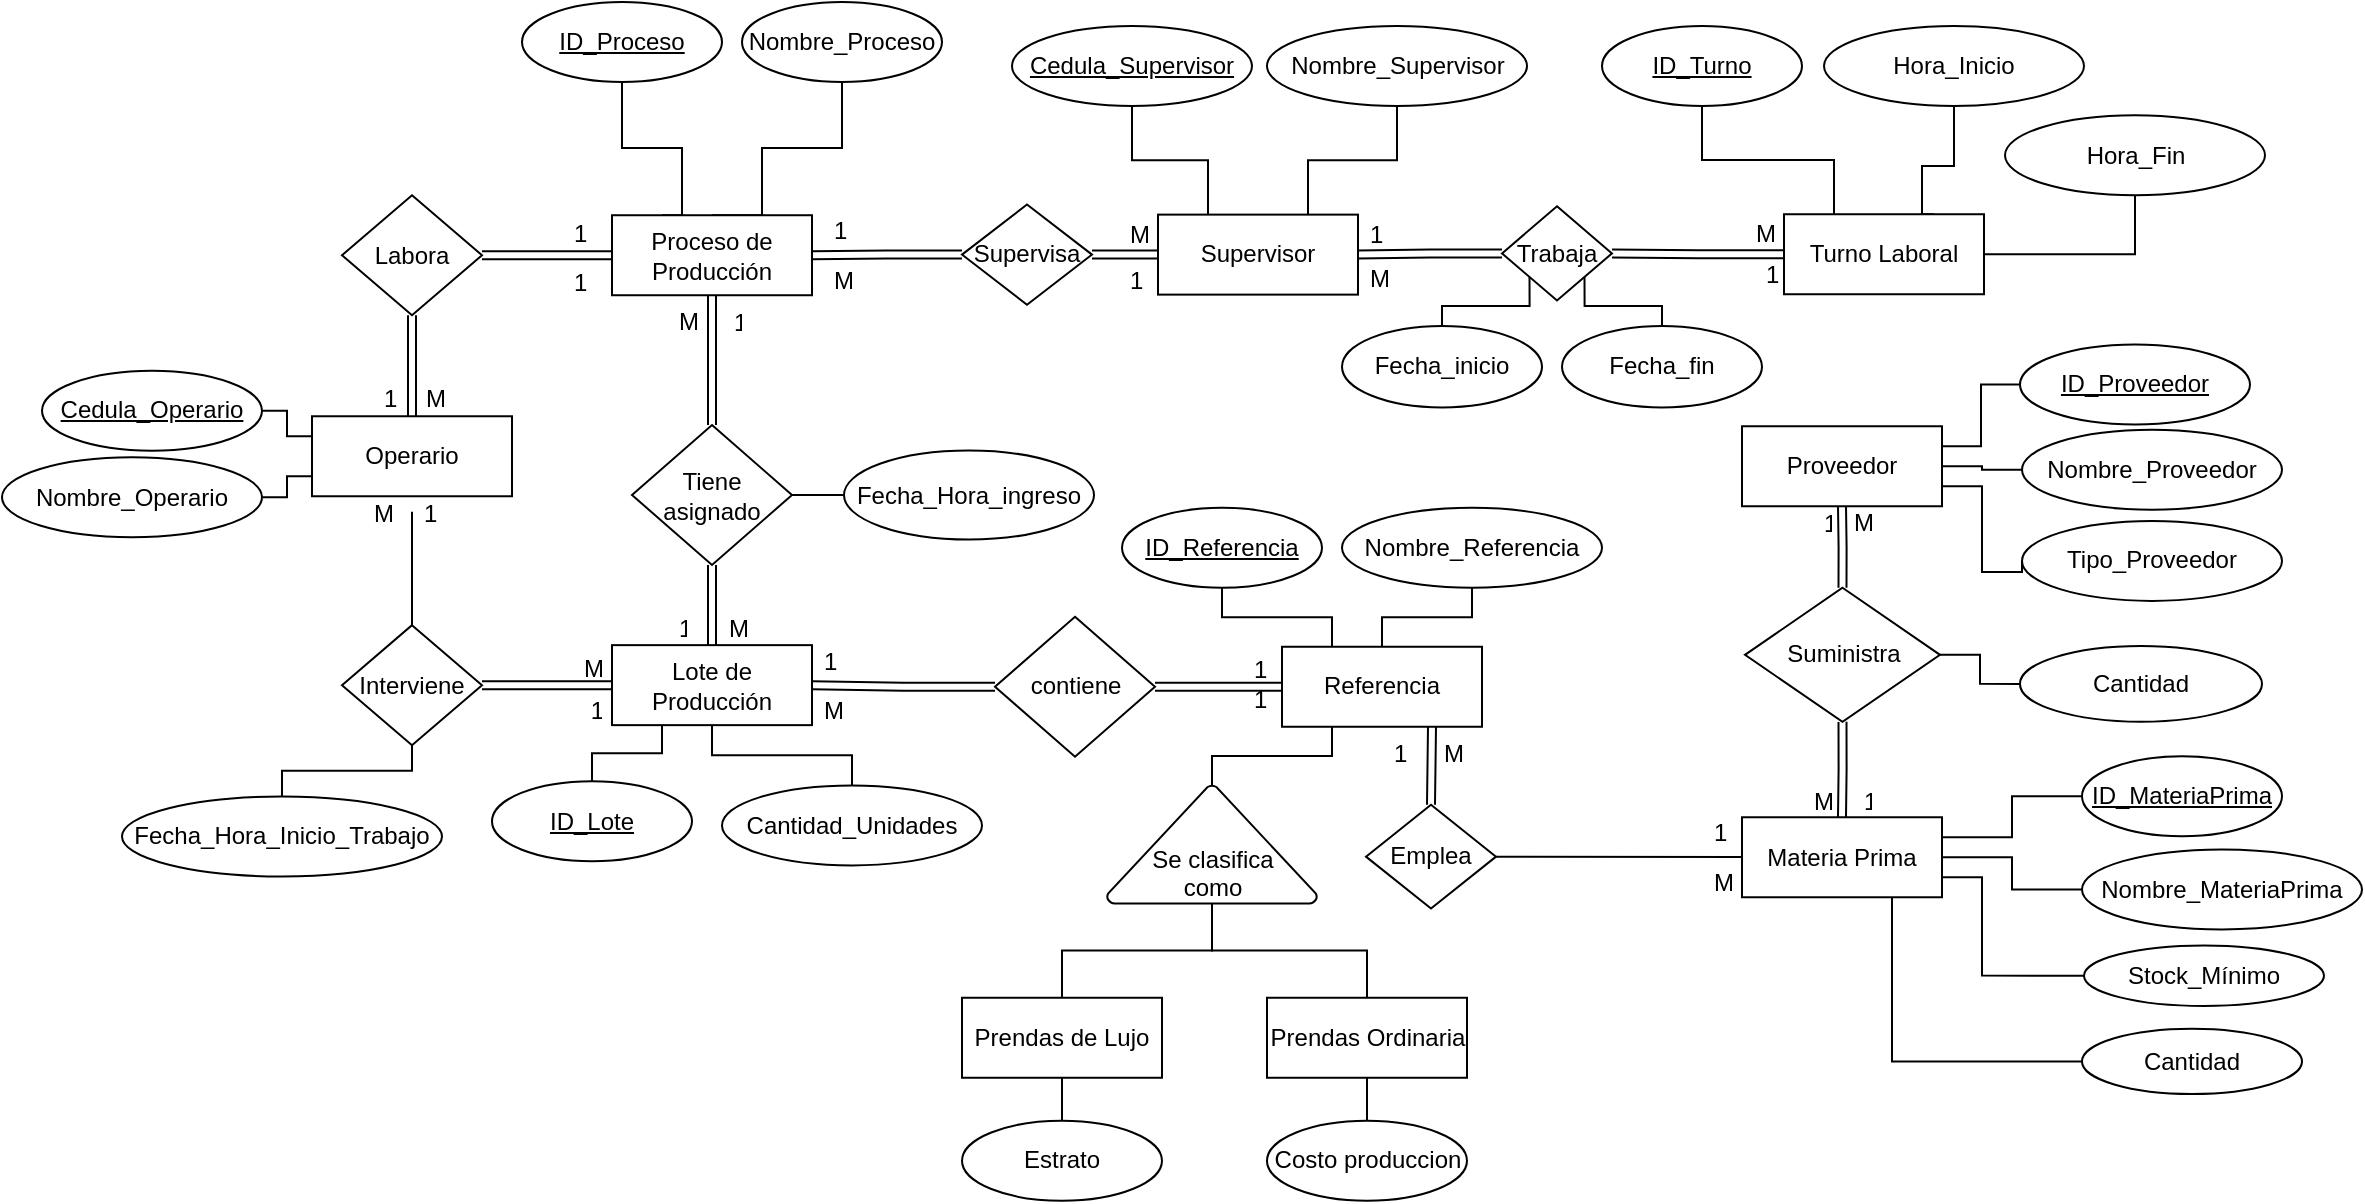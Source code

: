 <mxfile version="21.6.9" type="google" pages="3">
  <diagram name="Modelo Entidad Relación (Conceptual)" id="rr0RX_32oHJaKI3GwVZJ">
    <mxGraphModel dx="1379" dy="759" grid="1" gridSize="10" guides="1" tooltips="1" connect="1" arrows="1" fold="1" page="1" pageScale="1" pageWidth="1400" pageHeight="850" background="#ffffff" math="0" shadow="0">
      <root>
        <mxCell id="_abYnC6LDM-r_dlBOI30-0" />
        <mxCell id="_abYnC6LDM-r_dlBOI30-1" parent="_abYnC6LDM-r_dlBOI30-0" />
        <mxCell id="_abYnC6LDM-r_dlBOI30-2" value="&lt;u&gt;ID_Proceso &lt;/u&gt;" style="ellipse;whiteSpace=wrap;html=1;align=center;strokeWidth=1;" parent="_abYnC6LDM-r_dlBOI30-1" vertex="1">
          <mxGeometry x="420" y="125" width="100" height="40" as="geometry" />
        </mxCell>
        <mxCell id="_abYnC6LDM-r_dlBOI30-3" value="Nombre_Proceso" style="ellipse;whiteSpace=wrap;html=1;align=center;strokeWidth=1;" parent="_abYnC6LDM-r_dlBOI30-1" vertex="1">
          <mxGeometry x="530" y="125" width="100" height="40" as="geometry" />
        </mxCell>
        <mxCell id="_abYnC6LDM-r_dlBOI30-4" value="" style="endArrow=none;html=1;rounded=0;exitX=0.25;exitY=0;exitDx=0;exitDy=0;entryX=0.5;entryY=1;entryDx=0;entryDy=0;edgeStyle=orthogonalEdgeStyle;elbow=vertical;" parent="_abYnC6LDM-r_dlBOI30-1" source="_abYnC6LDM-r_dlBOI30-112" target="_abYnC6LDM-r_dlBOI30-2" edge="1">
          <mxGeometry relative="1" as="geometry">
            <mxPoint x="410" y="262" as="sourcePoint" />
            <mxPoint x="570" y="262" as="targetPoint" />
            <Array as="points">
              <mxPoint x="500" y="232" />
              <mxPoint x="500" y="198" />
              <mxPoint x="470" y="198" />
            </Array>
          </mxGeometry>
        </mxCell>
        <mxCell id="_abYnC6LDM-r_dlBOI30-5" value="" style="endArrow=none;html=1;rounded=0;exitX=0.5;exitY=0;exitDx=0;exitDy=0;entryX=0.5;entryY=1;entryDx=0;entryDy=0;edgeStyle=orthogonalEdgeStyle;" parent="_abYnC6LDM-r_dlBOI30-1" source="_abYnC6LDM-r_dlBOI30-112" target="_abYnC6LDM-r_dlBOI30-3" edge="1">
          <mxGeometry relative="1" as="geometry">
            <mxPoint x="435" y="172" as="sourcePoint" />
            <mxPoint x="360" y="92" as="targetPoint" />
            <Array as="points">
              <mxPoint x="540" y="232" />
              <mxPoint x="540" y="198" />
              <mxPoint x="580" y="198" />
            </Array>
          </mxGeometry>
        </mxCell>
        <mxCell id="_abYnC6LDM-r_dlBOI30-7" value="Nombre_Supervisor" style="ellipse;whiteSpace=wrap;html=1;align=center;strokeWidth=1;" parent="_abYnC6LDM-r_dlBOI30-1" vertex="1">
          <mxGeometry x="792.5" y="137.0" width="130" height="40" as="geometry" />
        </mxCell>
        <mxCell id="_abYnC6LDM-r_dlBOI30-8" value="" style="endArrow=none;html=1;rounded=0;exitX=0.25;exitY=0;exitDx=0;exitDy=0;entryX=0.5;entryY=1;entryDx=0;entryDy=0;edgeStyle=orthogonalEdgeStyle;" parent="_abYnC6LDM-r_dlBOI30-1" source="_abYnC6LDM-r_dlBOI30-6" target="_abYnC6LDM-r_dlBOI30-10" edge="1">
          <mxGeometry relative="1" as="geometry">
            <mxPoint x="890" y="461" as="sourcePoint" />
            <mxPoint x="1050" y="461" as="targetPoint" />
          </mxGeometry>
        </mxCell>
        <mxCell id="_abYnC6LDM-r_dlBOI30-10" value="Cedula_Supervisor " style="ellipse;whiteSpace=wrap;html=1;align=center;fontStyle=4;strokeWidth=1;" parent="_abYnC6LDM-r_dlBOI30-1" vertex="1">
          <mxGeometry x="665" y="137" width="120" height="40" as="geometry" />
        </mxCell>
        <mxCell id="_abYnC6LDM-r_dlBOI30-13" value="" style="endArrow=none;html=1;rounded=0;exitX=0.25;exitY=1;exitDx=0;exitDy=0;entryX=0.5;entryY=0;entryDx=0;entryDy=0;edgeStyle=orthogonalEdgeStyle;" parent="_abYnC6LDM-r_dlBOI30-1" source="_abYnC6LDM-r_dlBOI30-11" target="_abYnC6LDM-r_dlBOI30-15" edge="1">
          <mxGeometry relative="1" as="geometry">
            <mxPoint x="450" y="522" as="sourcePoint" />
            <mxPoint x="610" y="522" as="targetPoint" />
          </mxGeometry>
        </mxCell>
        <mxCell id="_abYnC6LDM-r_dlBOI30-16" value="Nombre_Referencia" style="ellipse;whiteSpace=wrap;html=1;align=center;strokeWidth=1;" parent="_abYnC6LDM-r_dlBOI30-1" vertex="1">
          <mxGeometry x="830" y="377.88" width="130" height="40" as="geometry" />
        </mxCell>
        <mxCell id="_abYnC6LDM-r_dlBOI30-17" value="" style="endArrow=none;html=1;rounded=0;exitX=0.25;exitY=0;exitDx=0;exitDy=0;entryX=0.5;entryY=1;entryDx=0;entryDy=0;edgeStyle=orthogonalEdgeStyle;" parent="_abYnC6LDM-r_dlBOI30-1" source="_abYnC6LDM-r_dlBOI30-132" target="_abYnC6LDM-r_dlBOI30-18" edge="1">
          <mxGeometry relative="1" as="geometry">
            <mxPoint x="840" y="547.13" as="sourcePoint" />
            <mxPoint x="1000" y="547.13" as="targetPoint" />
          </mxGeometry>
        </mxCell>
        <mxCell id="_abYnC6LDM-r_dlBOI30-18" value="ID_Referencia" style="ellipse;whiteSpace=wrap;html=1;align=center;fontStyle=4;strokeWidth=1;" parent="_abYnC6LDM-r_dlBOI30-1" vertex="1">
          <mxGeometry x="720" y="377.88" width="100" height="40" as="geometry" />
        </mxCell>
        <mxCell id="_abYnC6LDM-r_dlBOI30-28" value="ID_Turno" style="ellipse;whiteSpace=wrap;html=1;align=center;fontStyle=4;strokeWidth=1;" parent="_abYnC6LDM-r_dlBOI30-1" vertex="1">
          <mxGeometry x="960" y="137" width="100" height="40" as="geometry" />
        </mxCell>
        <mxCell id="_abYnC6LDM-r_dlBOI30-30" value="" style="endArrow=none;html=1;rounded=0;exitX=0.75;exitY=0;exitDx=0;exitDy=0;entryX=0.5;entryY=1;entryDx=0;entryDy=0;edgeStyle=orthogonalEdgeStyle;" parent="_abYnC6LDM-r_dlBOI30-1" source="_abYnC6LDM-r_dlBOI30-96" target="_abYnC6LDM-r_dlBOI30-31" edge="1">
          <mxGeometry relative="1" as="geometry">
            <mxPoint x="1371" y="254.25" as="sourcePoint" />
            <mxPoint x="1391" y="114.25" as="targetPoint" />
            <Array as="points">
              <mxPoint x="1120" y="231" />
              <mxPoint x="1120" y="207" />
              <mxPoint x="1136" y="207" />
            </Array>
          </mxGeometry>
        </mxCell>
        <mxCell id="_abYnC6LDM-r_dlBOI30-31" value="Hora_Inicio" style="ellipse;whiteSpace=wrap;html=1;align=center;strokeWidth=1;" parent="_abYnC6LDM-r_dlBOI30-1" vertex="1">
          <mxGeometry x="1071" y="137" width="130" height="40" as="geometry" />
        </mxCell>
        <mxCell id="_abYnC6LDM-r_dlBOI30-32" value="Hora_Fin" style="ellipse;whiteSpace=wrap;html=1;align=center;strokeWidth=1;" parent="_abYnC6LDM-r_dlBOI30-1" vertex="1">
          <mxGeometry x="1161.5" y="181.62" width="130" height="40" as="geometry" />
        </mxCell>
        <mxCell id="_abYnC6LDM-r_dlBOI30-33" value="Materia Prima" style="whiteSpace=wrap;html=1;align=center;strokeWidth=1;" parent="_abYnC6LDM-r_dlBOI30-1" vertex="1">
          <mxGeometry x="1030" y="532.63" width="100" height="40" as="geometry" />
        </mxCell>
        <mxCell id="_abYnC6LDM-r_dlBOI30-34" value="Nombre_MateriaPrima" style="ellipse;whiteSpace=wrap;html=1;align=center;strokeWidth=1;" parent="_abYnC6LDM-r_dlBOI30-1" vertex="1">
          <mxGeometry x="1200" y="548.69" width="140" height="40" as="geometry" />
        </mxCell>
        <mxCell id="_abYnC6LDM-r_dlBOI30-35" value="" style="endArrow=none;html=1;rounded=0;exitX=1;exitY=0.25;exitDx=0;exitDy=0;entryX=0;entryY=0.5;entryDx=0;entryDy=0;edgeStyle=orthogonalEdgeStyle;" parent="_abYnC6LDM-r_dlBOI30-1" source="_abYnC6LDM-r_dlBOI30-33" target="_abYnC6LDM-r_dlBOI30-37" edge="1">
          <mxGeometry relative="1" as="geometry">
            <mxPoint x="1100" y="622.63" as="sourcePoint" />
            <mxPoint x="1260" y="622.63" as="targetPoint" />
          </mxGeometry>
        </mxCell>
        <mxCell id="_abYnC6LDM-r_dlBOI30-36" value="" style="endArrow=none;html=1;rounded=0;exitX=1;exitY=0.5;exitDx=0;exitDy=0;entryX=0;entryY=0.5;entryDx=0;entryDy=0;edgeStyle=orthogonalEdgeStyle;" parent="_abYnC6LDM-r_dlBOI30-1" source="_abYnC6LDM-r_dlBOI30-33" target="_abYnC6LDM-r_dlBOI30-34" edge="1">
          <mxGeometry relative="1" as="geometry">
            <mxPoint x="1125" y="532.63" as="sourcePoint" />
            <mxPoint x="1050" y="452.63" as="targetPoint" />
          </mxGeometry>
        </mxCell>
        <mxCell id="_abYnC6LDM-r_dlBOI30-37" value="ID_MateriaPrima " style="ellipse;whiteSpace=wrap;html=1;align=center;fontStyle=4;strokeWidth=1;" parent="_abYnC6LDM-r_dlBOI30-1" vertex="1">
          <mxGeometry x="1200" y="502.13" width="100" height="40" as="geometry" />
        </mxCell>
        <mxCell id="_abYnC6LDM-r_dlBOI30-38" value="" style="endArrow=none;html=1;rounded=0;exitX=1;exitY=0.75;exitDx=0;exitDy=0;entryX=0;entryY=0.5;entryDx=0;entryDy=0;edgeStyle=orthogonalEdgeStyle;" parent="_abYnC6LDM-r_dlBOI30-1" source="_abYnC6LDM-r_dlBOI30-33" target="_abYnC6LDM-r_dlBOI30-39" edge="1">
          <mxGeometry relative="1" as="geometry">
            <mxPoint x="1180" y="612.63" as="sourcePoint" />
            <mxPoint x="1200" y="472.63" as="targetPoint" />
            <Array as="points">
              <mxPoint x="1150" y="563" />
              <mxPoint x="1150" y="612" />
            </Array>
          </mxGeometry>
        </mxCell>
        <mxCell id="_abYnC6LDM-r_dlBOI30-39" value="Stock_Mínimo" style="ellipse;whiteSpace=wrap;html=1;align=center;strokeWidth=1;" parent="_abYnC6LDM-r_dlBOI30-1" vertex="1">
          <mxGeometry x="1201" y="596.69" width="120" height="30.31" as="geometry" />
        </mxCell>
        <mxCell id="_abYnC6LDM-r_dlBOI30-40" value="Proveedor" style="whiteSpace=wrap;html=1;align=center;strokeWidth=1;" parent="_abYnC6LDM-r_dlBOI30-1" vertex="1">
          <mxGeometry x="1030" y="337.13" width="100" height="40" as="geometry" />
        </mxCell>
        <mxCell id="_abYnC6LDM-r_dlBOI30-41" value="Nombre_Proveedor" style="ellipse;whiteSpace=wrap;html=1;align=center;strokeWidth=1;" parent="_abYnC6LDM-r_dlBOI30-1" vertex="1">
          <mxGeometry x="1170" y="338.88" width="130" height="40" as="geometry" />
        </mxCell>
        <mxCell id="_abYnC6LDM-r_dlBOI30-42" value="" style="endArrow=none;html=1;rounded=0;entryX=0;entryY=0.5;entryDx=0;entryDy=0;edgeStyle=orthogonalEdgeStyle;exitX=1;exitY=0.25;exitDx=0;exitDy=0;" parent="_abYnC6LDM-r_dlBOI30-1" source="_abYnC6LDM-r_dlBOI30-40" target="_abYnC6LDM-r_dlBOI30-44" edge="1">
          <mxGeometry relative="1" as="geometry">
            <mxPoint x="1090" y="240.94" as="sourcePoint" />
            <mxPoint x="1230" y="330.94" as="targetPoint" />
          </mxGeometry>
        </mxCell>
        <mxCell id="_abYnC6LDM-r_dlBOI30-43" value="" style="endArrow=none;html=1;rounded=0;exitX=1;exitY=0.5;exitDx=0;exitDy=0;entryX=0;entryY=0.5;entryDx=0;entryDy=0;edgeStyle=orthogonalEdgeStyle;" parent="_abYnC6LDM-r_dlBOI30-1" source="_abYnC6LDM-r_dlBOI30-40" target="_abYnC6LDM-r_dlBOI30-41" edge="1">
          <mxGeometry relative="1" as="geometry">
            <mxPoint x="1095" y="337.13" as="sourcePoint" />
            <mxPoint x="1020" y="257.13" as="targetPoint" />
          </mxGeometry>
        </mxCell>
        <mxCell id="_abYnC6LDM-r_dlBOI30-44" value="ID_Proveedor " style="ellipse;whiteSpace=wrap;html=1;align=center;fontStyle=4;strokeWidth=1;" parent="_abYnC6LDM-r_dlBOI30-1" vertex="1">
          <mxGeometry x="1169" y="296.26" width="115" height="40" as="geometry" />
        </mxCell>
        <mxCell id="_abYnC6LDM-r_dlBOI30-45" value="" style="endArrow=none;html=1;rounded=0;entryX=0;entryY=0.5;entryDx=0;entryDy=0;edgeStyle=orthogonalEdgeStyle;exitX=1;exitY=0.75;exitDx=0;exitDy=0;" parent="_abYnC6LDM-r_dlBOI30-1" source="_abYnC6LDM-r_dlBOI30-40" target="_abYnC6LDM-r_dlBOI30-46" edge="1">
          <mxGeometry relative="1" as="geometry">
            <mxPoint x="1105" y="337.13" as="sourcePoint" />
            <mxPoint x="1199.122" y="261.298" as="targetPoint" />
            <Array as="points">
              <mxPoint x="1150" y="367" />
              <mxPoint x="1150" y="410" />
            </Array>
          </mxGeometry>
        </mxCell>
        <mxCell id="_abYnC6LDM-r_dlBOI30-46" value="Tipo_Proveedor " style="ellipse;whiteSpace=wrap;html=1;align=center;strokeWidth=1;" parent="_abYnC6LDM-r_dlBOI30-1" vertex="1">
          <mxGeometry x="1170" y="384.44" width="130" height="40" as="geometry" />
        </mxCell>
        <mxCell id="_abYnC6LDM-r_dlBOI30-47" value="Fecha_Hora_Inicio_Trabajo" style="ellipse;whiteSpace=wrap;html=1;align=center;strokeWidth=1;" parent="_abYnC6LDM-r_dlBOI30-1" vertex="1">
          <mxGeometry x="220" y="522.23" width="160" height="40" as="geometry" />
        </mxCell>
        <mxCell id="_abYnC6LDM-r_dlBOI30-48" value="" style="endArrow=none;html=1;rounded=0;edgeStyle=orthogonalEdgeStyle;exitX=0.5;exitY=1;exitDx=0;exitDy=0;" parent="_abYnC6LDM-r_dlBOI30-1" source="_abYnC6LDM-r_dlBOI30-73" target="_abYnC6LDM-r_dlBOI30-47" edge="1">
          <mxGeometry relative="1" as="geometry">
            <mxPoint x="480" y="647" as="sourcePoint" />
            <mxPoint x="166.98" y="731.69" as="targetPoint" />
          </mxGeometry>
        </mxCell>
        <mxCell id="_abYnC6LDM-r_dlBOI30-49" value="Suministra" style="shape=rhombus;perimeter=rhombusPerimeter;whiteSpace=wrap;html=1;align=center;strokeWidth=1;" parent="_abYnC6LDM-r_dlBOI30-1" vertex="1">
          <mxGeometry x="1031.5" y="417.88" width="97.5" height="67.06" as="geometry" />
        </mxCell>
        <mxCell id="_abYnC6LDM-r_dlBOI30-50" value="" style="shape=link;html=1;rounded=0;elbow=vertical;exitX=0.5;exitY=1;exitDx=0;exitDy=0;edgeStyle=orthogonalEdgeStyle;entryX=0.5;entryY=0;entryDx=0;entryDy=0;" parent="_abYnC6LDM-r_dlBOI30-1" source="_abYnC6LDM-r_dlBOI30-49" target="_abYnC6LDM-r_dlBOI30-33" edge="1">
          <mxGeometry relative="1" as="geometry">
            <mxPoint x="1080" y="711.18" as="sourcePoint" />
            <mxPoint x="1090" y="527.13" as="targetPoint" />
          </mxGeometry>
        </mxCell>
        <mxCell id="_abYnC6LDM-r_dlBOI30-51" value="" style="endArrow=none;html=1;rounded=0;edgeStyle=orthogonalEdgeStyle;entryX=0.5;entryY=1;entryDx=0;entryDy=0;exitX=0.5;exitY=0;exitDx=0;exitDy=0;shape=link;" parent="_abYnC6LDM-r_dlBOI30-1" source="_abYnC6LDM-r_dlBOI30-49" target="_abYnC6LDM-r_dlBOI30-40" edge="1">
          <mxGeometry relative="1" as="geometry">
            <mxPoint x="1355" y="504.88" as="sourcePoint" />
            <mxPoint x="1335" y="444.88" as="targetPoint" />
          </mxGeometry>
        </mxCell>
        <mxCell id="_abYnC6LDM-r_dlBOI30-57" value="" style="resizable=0;html=1;align=right;verticalAlign=bottom;dashed=1;strokeWidth=0;" parent="_abYnC6LDM-r_dlBOI30-1" connectable="0" vertex="1">
          <mxGeometry x="950" y="270.69" as="geometry">
            <mxPoint x="68" y="42" as="offset" />
          </mxGeometry>
        </mxCell>
        <mxCell id="_abYnC6LDM-r_dlBOI30-58" value="Tiene asignado" style="shape=rhombus;perimeter=rhombusPerimeter;whiteSpace=wrap;html=1;align=center;strokeWidth=1;" parent="_abYnC6LDM-r_dlBOI30-1" vertex="1">
          <mxGeometry x="475" y="336.5" width="80" height="70" as="geometry" />
        </mxCell>
        <mxCell id="_abYnC6LDM-r_dlBOI30-59" value="" style="endArrow=none;html=1;rounded=0;exitX=0.5;exitY=0;exitDx=0;exitDy=0;entryX=0.5;entryY=1;entryDx=0;entryDy=0;edgeStyle=orthogonalEdgeStyle;shape=link;" parent="_abYnC6LDM-r_dlBOI30-1" source="_abYnC6LDM-r_dlBOI30-58" target="_abYnC6LDM-r_dlBOI30-112" edge="1">
          <mxGeometry relative="1" as="geometry">
            <mxPoint x="330" y="352" as="sourcePoint" />
            <mxPoint x="565" y="247" as="targetPoint" />
          </mxGeometry>
        </mxCell>
        <mxCell id="_abYnC6LDM-r_dlBOI30-61" value="contiene" style="shape=rhombus;perimeter=rhombusPerimeter;whiteSpace=wrap;html=1;align=center;strokeWidth=1;" parent="_abYnC6LDM-r_dlBOI30-1" vertex="1">
          <mxGeometry x="656.5" y="432.38" width="80" height="70" as="geometry" />
        </mxCell>
        <mxCell id="_abYnC6LDM-r_dlBOI30-62" value="" style="shape=link;html=1;rounded=0;elbow=vertical;exitX=0;exitY=0.5;exitDx=0;exitDy=0;entryX=1;entryY=0.5;entryDx=0;entryDy=0;edgeStyle=orthogonalEdgeStyle;" parent="_abYnC6LDM-r_dlBOI30-1" source="_abYnC6LDM-r_dlBOI30-61" target="_abYnC6LDM-r_dlBOI30-11" edge="1">
          <mxGeometry relative="1" as="geometry">
            <mxPoint x="420" y="462" as="sourcePoint" />
            <mxPoint x="250" y="285" as="targetPoint" />
          </mxGeometry>
        </mxCell>
        <mxCell id="_abYnC6LDM-r_dlBOI30-65" value="" style="shape=link;html=1;rounded=0;elbow=vertical;exitX=0;exitY=0.5;exitDx=0;exitDy=0;entryX=1;entryY=0.5;entryDx=0;entryDy=0;edgeStyle=orthogonalEdgeStyle;" parent="_abYnC6LDM-r_dlBOI30-1" source="_abYnC6LDM-r_dlBOI30-11" target="_abYnC6LDM-r_dlBOI30-73" edge="1">
          <mxGeometry relative="1" as="geometry">
            <mxPoint x="610" y="502" as="sourcePoint" />
            <mxPoint x="430" y="510.19" as="targetPoint" />
          </mxGeometry>
        </mxCell>
        <mxCell id="_abYnC6LDM-r_dlBOI30-71" value="" style="shape=link;html=1;rounded=0;elbow=vertical;exitX=0;exitY=0.5;exitDx=0;exitDy=0;entryX=1;entryY=0.5;entryDx=0;entryDy=0;edgeStyle=orthogonalEdgeStyle;" parent="_abYnC6LDM-r_dlBOI30-1" source="_abYnC6LDM-r_dlBOI30-112" target="_abYnC6LDM-r_dlBOI30-106" edge="1">
          <mxGeometry relative="1" as="geometry">
            <mxPoint x="-80" y="287" as="sourcePoint" />
            <mxPoint x="320" y="267" as="targetPoint" />
          </mxGeometry>
        </mxCell>
        <mxCell id="_abYnC6LDM-r_dlBOI30-73" value="Interviene" style="shape=rhombus;perimeter=rhombusPerimeter;whiteSpace=wrap;html=1;align=center;strokeWidth=1;" parent="_abYnC6LDM-r_dlBOI30-1" vertex="1">
          <mxGeometry x="330" y="436.57" width="70" height="60" as="geometry" />
        </mxCell>
        <mxCell id="_abYnC6LDM-r_dlBOI30-76" value="Emplea" style="shape=rhombus;perimeter=rhombusPerimeter;whiteSpace=wrap;html=1;align=center;strokeWidth=1;" parent="_abYnC6LDM-r_dlBOI30-1" vertex="1">
          <mxGeometry x="842" y="526.38" width="65" height="51.88" as="geometry" />
        </mxCell>
        <mxCell id="_abYnC6LDM-r_dlBOI30-77" value="" style="shape=link;html=1;rounded=0;elbow=vertical;exitX=0.75;exitY=1;exitDx=0;exitDy=0;entryX=0.5;entryY=0;entryDx=0;entryDy=0;" parent="_abYnC6LDM-r_dlBOI30-1" source="_abYnC6LDM-r_dlBOI30-132" target="_abYnC6LDM-r_dlBOI30-76" edge="1">
          <mxGeometry relative="1" as="geometry">
            <mxPoint x="510" y="252.13" as="sourcePoint" />
            <mxPoint x="670" y="252.13" as="targetPoint" />
          </mxGeometry>
        </mxCell>
        <mxCell id="_abYnC6LDM-r_dlBOI30-81" value="" style="shape=link;html=1;rounded=0;elbow=vertical;exitX=0.5;exitY=1;exitDx=0;exitDy=0;edgeStyle=orthogonalEdgeStyle;" parent="_abYnC6LDM-r_dlBOI30-1" source="_abYnC6LDM-r_dlBOI30-106" target="_abYnC6LDM-r_dlBOI30-119" edge="1">
          <mxGeometry relative="1" as="geometry">
            <mxPoint x="395" y="222" as="sourcePoint" />
            <mxPoint x="295" y="337.44" as="targetPoint" />
          </mxGeometry>
        </mxCell>
        <mxCell id="_abYnC6LDM-r_dlBOI30-83" value="" style="shape=link;html=1;rounded=0;elbow=vertical;edgeStyle=orthogonalEdgeStyle;entryX=1;entryY=0.5;entryDx=0;entryDy=0;exitX=0;exitY=0.5;exitDx=0;exitDy=0;" parent="_abYnC6LDM-r_dlBOI30-1" source="_abYnC6LDM-r_dlBOI30-56" target="_abYnC6LDM-r_dlBOI30-112" edge="1">
          <mxGeometry relative="1" as="geometry">
            <mxPoint x="680" y="207" as="sourcePoint" />
            <mxPoint x="685" y="232" as="targetPoint" />
          </mxGeometry>
        </mxCell>
        <mxCell id="_abYnC6LDM-r_dlBOI30-84" value="Trabaja" style="shape=rhombus;perimeter=rhombusPerimeter;whiteSpace=wrap;html=1;align=center;strokeWidth=1;" parent="_abYnC6LDM-r_dlBOI30-1" vertex="1">
          <mxGeometry x="910" y="227.12" width="55" height="47.14" as="geometry" />
        </mxCell>
        <mxCell id="_abYnC6LDM-r_dlBOI30-85" value="" style="shape=link;html=1;rounded=0;elbow=vertical;edgeStyle=orthogonalEdgeStyle;entryX=1;entryY=0.5;entryDx=0;entryDy=0;exitX=0;exitY=0.5;exitDx=0;exitDy=0;" parent="_abYnC6LDM-r_dlBOI30-1" source="_abYnC6LDM-r_dlBOI30-96" target="_abYnC6LDM-r_dlBOI30-84" edge="1">
          <mxGeometry relative="1" as="geometry">
            <mxPoint x="901.0" y="315.257" as="sourcePoint" />
            <mxPoint x="761.14" y="401.25" as="targetPoint" />
          </mxGeometry>
        </mxCell>
        <mxCell id="_abYnC6LDM-r_dlBOI30-86" value="" style="endArrow=none;html=1;rounded=0;exitX=1;exitY=0.5;exitDx=0;exitDy=0;edgeStyle=orthogonalEdgeStyle;entryX=0;entryY=0.5;entryDx=0;entryDy=0;shape=link;" parent="_abYnC6LDM-r_dlBOI30-1" source="_abYnC6LDM-r_dlBOI30-61" target="_abYnC6LDM-r_dlBOI30-132" edge="1">
          <mxGeometry relative="1" as="geometry">
            <mxPoint x="760" y="426.94" as="sourcePoint" />
            <mxPoint x="770" y="426.69" as="targetPoint" />
          </mxGeometry>
        </mxCell>
        <mxCell id="_abYnC6LDM-r_dlBOI30-87" value="" style="endArrow=none;html=1;rounded=0;exitX=0.5;exitY=0;exitDx=0;exitDy=0;entryX=0.5;entryY=1;entryDx=0;entryDy=0;edgeStyle=orthogonalEdgeStyle;" parent="_abYnC6LDM-r_dlBOI30-1" source="_abYnC6LDM-r_dlBOI30-132" target="_abYnC6LDM-r_dlBOI30-16" edge="1">
          <mxGeometry relative="1" as="geometry">
            <mxPoint x="920" y="487.88" as="sourcePoint" />
            <mxPoint x="990" y="506.88" as="targetPoint" />
          </mxGeometry>
        </mxCell>
        <mxCell id="_abYnC6LDM-r_dlBOI30-94" value="" style="shape=link;html=1;rounded=0;elbow=vertical;edgeStyle=orthogonalEdgeStyle;exitX=0;exitY=0.5;exitDx=0;exitDy=0;" parent="_abYnC6LDM-r_dlBOI30-1" source="_abYnC6LDM-r_dlBOI30-84" target="_abYnC6LDM-r_dlBOI30-6" edge="1">
          <mxGeometry relative="1" as="geometry">
            <mxPoint x="215" y="-415" as="sourcePoint" />
            <mxPoint x="740" y="217" as="targetPoint" />
          </mxGeometry>
        </mxCell>
        <mxCell id="kdAgWZ6vZiGVHkgTjAJX-1" value="" style="endArrow=none;html=1;rounded=0;exitX=0.25;exitY=1;exitDx=0;exitDy=0;edgeStyle=orthogonalEdgeStyle;entryX=0.5;entryY=0;entryDx=0;entryDy=0;entryPerimeter=0;" parent="_abYnC6LDM-r_dlBOI30-1" source="_abYnC6LDM-r_dlBOI30-132" target="kdAgWZ6vZiGVHkgTjAJX-0" edge="1">
          <mxGeometry relative="1" as="geometry">
            <mxPoint x="680" y="416.69" as="sourcePoint" />
            <mxPoint x="810" y="477.69" as="targetPoint" />
          </mxGeometry>
        </mxCell>
        <mxCell id="kdAgWZ6vZiGVHkgTjAJX-6" value="" style="group" parent="_abYnC6LDM-r_dlBOI30-1" vertex="1" connectable="0">
          <mxGeometry x="640" y="516.69" width="252.5" height="146.19" as="geometry" />
        </mxCell>
        <mxCell id="kdAgWZ6vZiGVHkgTjAJX-0" value="&lt;br&gt;&lt;br&gt;Se clasifica &lt;br&gt;como" style="strokeWidth=1;html=1;shape=mxgraph.flowchart.extract_or_measurement;whiteSpace=wrap;strokeColor=default;fontFamily=Helvetica;fontSize=12;fontColor=default;fillColor=default;" parent="kdAgWZ6vZiGVHkgTjAJX-6" vertex="1">
          <mxGeometry x="72.5" width="105" height="59" as="geometry" />
        </mxCell>
        <mxCell id="kdAgWZ6vZiGVHkgTjAJX-2" value="Prendas de Lujo" style="whiteSpace=wrap;html=1;align=center;strokeColor=default;fontFamily=Helvetica;fontSize=12;fontColor=default;fillColor=default;" parent="kdAgWZ6vZiGVHkgTjAJX-6" vertex="1">
          <mxGeometry y="106.19" width="100" height="40" as="geometry" />
        </mxCell>
        <mxCell id="kdAgWZ6vZiGVHkgTjAJX-3" value="Prendas Ordinaria" style="whiteSpace=wrap;html=1;align=center;strokeColor=default;fontFamily=Helvetica;fontSize=12;fontColor=default;fillColor=default;" parent="kdAgWZ6vZiGVHkgTjAJX-6" vertex="1">
          <mxGeometry x="152.5" y="106.19" width="100" height="40" as="geometry" />
        </mxCell>
        <mxCell id="kdAgWZ6vZiGVHkgTjAJX-4" value="" style="endArrow=none;html=1;rounded=0;exitX=0.5;exitY=0;exitDx=0;exitDy=0;edgeStyle=orthogonalEdgeStyle;entryX=0.5;entryY=1;entryDx=0;entryDy=0;entryPerimeter=0;" parent="kdAgWZ6vZiGVHkgTjAJX-6" source="kdAgWZ6vZiGVHkgTjAJX-2" target="kdAgWZ6vZiGVHkgTjAJX-0" edge="1">
          <mxGeometry relative="1" as="geometry">
            <mxPoint x="730" y="510" as="sourcePoint" />
            <mxPoint x="860" y="571" as="targetPoint" />
          </mxGeometry>
        </mxCell>
        <mxCell id="kdAgWZ6vZiGVHkgTjAJX-5" value="" style="endArrow=none;html=1;rounded=0;exitX=0.5;exitY=1;exitDx=0;exitDy=0;edgeStyle=orthogonalEdgeStyle;entryX=0.5;entryY=0;entryDx=0;entryDy=0;exitPerimeter=0;" parent="kdAgWZ6vZiGVHkgTjAJX-6" source="kdAgWZ6vZiGVHkgTjAJX-0" target="kdAgWZ6vZiGVHkgTjAJX-3" edge="1">
          <mxGeometry relative="1" as="geometry">
            <mxPoint x="740" y="520" as="sourcePoint" />
            <mxPoint x="870" y="581" as="targetPoint" />
          </mxGeometry>
        </mxCell>
        <mxCell id="_abYnC6LDM-r_dlBOI30-22" value="" style="endArrow=none;html=1;rounded=0;exitX=0;exitY=0.25;exitDx=0;exitDy=0;entryX=1;entryY=0.5;entryDx=0;entryDy=0;edgeStyle=orthogonalEdgeStyle;" parent="_abYnC6LDM-r_dlBOI30-1" source="_abYnC6LDM-r_dlBOI30-119" target="_abYnC6LDM-r_dlBOI30-24" edge="1">
          <mxGeometry relative="1" as="geometry">
            <mxPoint x="115" y="207.75" as="sourcePoint" />
            <mxPoint x="275" y="207.75" as="targetPoint" />
          </mxGeometry>
        </mxCell>
        <mxCell id="_abYnC6LDM-r_dlBOI30-23" value="" style="endArrow=none;html=1;rounded=0;exitX=0;exitY=0.75;exitDx=0;exitDy=0;entryX=1;entryY=0.5;entryDx=0;entryDy=0;edgeStyle=orthogonalEdgeStyle;" parent="_abYnC6LDM-r_dlBOI30-1" source="_abYnC6LDM-r_dlBOI30-119" target="_abYnC6LDM-r_dlBOI30-21" edge="1">
          <mxGeometry relative="1" as="geometry">
            <mxPoint x="140" y="117.75" as="sourcePoint" />
            <mxPoint x="65" y="37.75" as="targetPoint" />
          </mxGeometry>
        </mxCell>
        <mxCell id="_abYnC6LDM-r_dlBOI30-24" value="Cedula_Operario" style="ellipse;whiteSpace=wrap;html=1;align=center;fontStyle=4;strokeWidth=1;" parent="_abYnC6LDM-r_dlBOI30-1" vertex="1">
          <mxGeometry x="180" y="309.38" width="110" height="40" as="geometry" />
        </mxCell>
        <mxCell id="_abYnC6LDM-r_dlBOI30-21" value="Nombre_Operario" style="ellipse;whiteSpace=wrap;html=1;align=center;strokeWidth=1;" parent="_abYnC6LDM-r_dlBOI30-1" vertex="1">
          <mxGeometry x="160" y="352.63" width="130" height="40" as="geometry" />
        </mxCell>
        <mxCell id="_abYnC6LDM-r_dlBOI30-106" value="Labora" style="shape=rhombus;perimeter=rhombusPerimeter;whiteSpace=wrap;html=1;align=center;strokeWidth=1;" parent="_abYnC6LDM-r_dlBOI30-1" vertex="1">
          <mxGeometry x="330" y="221.62" width="70" height="60" as="geometry" />
        </mxCell>
        <mxCell id="dZRLtnQoLTUifOjoXjhi-7" value="" style="group" parent="_abYnC6LDM-r_dlBOI30-1" vertex="1" connectable="0">
          <mxGeometry x="1031" y="227.12" width="120" height="46" as="geometry" />
        </mxCell>
        <mxCell id="_abYnC6LDM-r_dlBOI30-95" value="" style="group;strokeWidth=1;" parent="dZRLtnQoLTUifOjoXjhi-7" vertex="1" connectable="0">
          <mxGeometry width="120" height="46" as="geometry" />
        </mxCell>
        <mxCell id="_abYnC6LDM-r_dlBOI30-96" value="Turno Laboral" style="whiteSpace=wrap;html=1;align=center;strokeWidth=1;" parent="_abYnC6LDM-r_dlBOI30-95" vertex="1">
          <mxGeometry x="20" y="4" width="100" height="40" as="geometry" />
        </mxCell>
        <mxCell id="_abYnC6LDM-r_dlBOI30-97" value="M" style="text;strokeColor=none;fillColor=none;spacingLeft=4;spacingRight=4;overflow=hidden;rotatable=0;points=[[0,0.5],[1,0.5]];portConstraint=eastwest;fontSize=12;" parent="_abYnC6LDM-r_dlBOI30-95" vertex="1">
          <mxGeometry width="20" height="25.5" as="geometry" />
        </mxCell>
        <mxCell id="_abYnC6LDM-r_dlBOI30-98" value="1" style="text;strokeColor=none;fillColor=none;spacingLeft=4;spacingRight=4;overflow=hidden;rotatable=0;points=[[0,0.5],[1,0.5]];portConstraint=eastwest;fontSize=12;" parent="_abYnC6LDM-r_dlBOI30-95" vertex="1">
          <mxGeometry x="5" y="20.5" width="20" height="25.5" as="geometry" />
        </mxCell>
        <mxCell id="_abYnC6LDM-r_dlBOI30-26" value="" style="endArrow=none;html=1;rounded=0;exitX=0.25;exitY=0;exitDx=0;exitDy=0;entryX=0.5;entryY=1;entryDx=0;entryDy=0;edgeStyle=orthogonalEdgeStyle;" parent="_abYnC6LDM-r_dlBOI30-1" source="_abYnC6LDM-r_dlBOI30-96" target="_abYnC6LDM-r_dlBOI30-28" edge="1">
          <mxGeometry relative="1" as="geometry">
            <mxPoint x="476" y="73.39" as="sourcePoint" />
            <mxPoint x="636" y="73.39" as="targetPoint" />
          </mxGeometry>
        </mxCell>
        <mxCell id="_abYnC6LDM-r_dlBOI30-29" value="" style="endArrow=none;html=1;rounded=0;exitX=1;exitY=0.5;exitDx=0;exitDy=0;edgeStyle=orthogonalEdgeStyle;" parent="_abYnC6LDM-r_dlBOI30-1" source="_abYnC6LDM-r_dlBOI30-96" target="_abYnC6LDM-r_dlBOI30-32" edge="1">
          <mxGeometry relative="1" as="geometry">
            <mxPoint x="446" y="203.39" as="sourcePoint" />
            <mxPoint x="576" y="-26.61" as="targetPoint" />
          </mxGeometry>
        </mxCell>
        <mxCell id="WNh4Q_Ja9qAyePe3dlcC-0" value="1" style="text;strokeColor=none;fillColor=none;spacingLeft=4;spacingRight=4;overflow=hidden;rotatable=0;points=[[0,0.5],[1,0.5]];portConstraint=eastwest;fontSize=12;" parent="_abYnC6LDM-r_dlBOI30-1" vertex="1">
          <mxGeometry x="1010" y="526.38" width="25" height="28.21" as="geometry" />
        </mxCell>
        <mxCell id="WNh4Q_Ja9qAyePe3dlcC-2" value="M" style="text;strokeColor=none;fillColor=none;spacingLeft=4;spacingRight=4;overflow=hidden;rotatable=0;points=[[0,0.5],[1,0.5]];portConstraint=eastwest;fontSize=12;" parent="_abYnC6LDM-r_dlBOI30-1" vertex="1">
          <mxGeometry x="1010" y="551.63" width="20" height="25.5" as="geometry" />
        </mxCell>
        <mxCell id="WNh4Q_Ja9qAyePe3dlcC-5" value="" style="group" parent="_abYnC6LDM-r_dlBOI30-1" vertex="1" connectable="0">
          <mxGeometry x="780" y="444.88" width="120" height="70.42" as="geometry" />
        </mxCell>
        <mxCell id="_abYnC6LDM-r_dlBOI30-131" value="" style="group;strokeWidth=1;" parent="WNh4Q_Ja9qAyePe3dlcC-5" vertex="1" connectable="0">
          <mxGeometry width="120" height="45" as="geometry" />
        </mxCell>
        <mxCell id="_abYnC6LDM-r_dlBOI30-132" value="Referencia" style="whiteSpace=wrap;html=1;align=center;strokeWidth=1;" parent="_abYnC6LDM-r_dlBOI30-131" vertex="1">
          <mxGeometry x="20" y="2.5" width="100" height="40" as="geometry" />
        </mxCell>
        <mxCell id="_abYnC6LDM-r_dlBOI30-133" value="1" style="text;strokeColor=none;fillColor=none;spacingLeft=4;spacingRight=4;overflow=hidden;rotatable=0;points=[[0,0.5],[1,0.5]];portConstraint=eastwest;fontSize=12;" parent="_abYnC6LDM-r_dlBOI30-131" vertex="1">
          <mxGeometry y="15" width="40" height="30" as="geometry" />
        </mxCell>
        <mxCell id="_abYnC6LDM-r_dlBOI30-134" value="1" style="text;strokeColor=none;fillColor=none;spacingLeft=4;spacingRight=4;overflow=hidden;rotatable=0;points=[[0,0.5],[1,0.5]];portConstraint=eastwest;fontSize=12;" parent="_abYnC6LDM-r_dlBOI30-131" vertex="1">
          <mxGeometry width="40" height="30" as="geometry" />
        </mxCell>
        <mxCell id="WNh4Q_Ja9qAyePe3dlcC-1" value="M" style="text;strokeColor=none;fillColor=none;spacingLeft=4;spacingRight=4;overflow=hidden;rotatable=0;points=[[0,0.5],[1,0.5]];portConstraint=eastwest;fontSize=12;" parent="WNh4Q_Ja9qAyePe3dlcC-5" vertex="1">
          <mxGeometry x="95" y="42.21" width="25" height="28.21" as="geometry" />
        </mxCell>
        <mxCell id="WNh4Q_Ja9qAyePe3dlcC-3" value="1" style="text;strokeColor=none;fillColor=none;spacingLeft=4;spacingRight=4;overflow=hidden;rotatable=0;points=[[0,0.5],[1,0.5]];portConstraint=eastwest;fontSize=12;" parent="WNh4Q_Ja9qAyePe3dlcC-5" vertex="1">
          <mxGeometry x="70" y="42.21" width="20" height="25.06" as="geometry" />
        </mxCell>
        <mxCell id="WNh4Q_Ja9qAyePe3dlcC-6" value="1" style="text;strokeColor=none;fillColor=none;spacingLeft=4;spacingRight=4;overflow=hidden;rotatable=0;points=[[0,0.5],[1,0.5]];portConstraint=eastwest;fontSize=12;" parent="_abYnC6LDM-r_dlBOI30-1" vertex="1">
          <mxGeometry x="1085" y="511.13" width="15" height="20" as="geometry" />
        </mxCell>
        <mxCell id="WNh4Q_Ja9qAyePe3dlcC-7" value="M" style="text;strokeColor=none;fillColor=none;spacingLeft=4;spacingRight=4;overflow=hidden;rotatable=0;points=[[0,0.5],[1,0.5]];portConstraint=eastwest;fontSize=12;" parent="_abYnC6LDM-r_dlBOI30-1" vertex="1">
          <mxGeometry x="1080" y="371.69" width="20" height="25.5" as="geometry" />
        </mxCell>
        <mxCell id="WNh4Q_Ja9qAyePe3dlcC-8" value="1" style="text;strokeColor=none;fillColor=none;spacingLeft=4;spacingRight=4;overflow=hidden;rotatable=0;points=[[0,0.5],[1,0.5]];portConstraint=eastwest;fontSize=12;" parent="_abYnC6LDM-r_dlBOI30-1" vertex="1">
          <mxGeometry x="1065" y="372.19" width="15" height="20" as="geometry" />
        </mxCell>
        <mxCell id="WNh4Q_Ja9qAyePe3dlcC-9" value="M" style="text;strokeColor=none;fillColor=none;spacingLeft=4;spacingRight=4;overflow=hidden;rotatable=0;points=[[0,0.5],[1,0.5]];portConstraint=eastwest;fontSize=12;" parent="_abYnC6LDM-r_dlBOI30-1" vertex="1">
          <mxGeometry x="1060" y="511.19" width="20" height="25.5" as="geometry" />
        </mxCell>
        <mxCell id="WNh4Q_Ja9qAyePe3dlcC-10" value="Cantidad_Unidades" style="ellipse;whiteSpace=wrap;html=1;align=center;strokeWidth=1;" parent="_abYnC6LDM-r_dlBOI30-1" vertex="1">
          <mxGeometry x="520" y="516.69" width="130" height="40" as="geometry" />
        </mxCell>
        <mxCell id="WNh4Q_Ja9qAyePe3dlcC-12" value="" style="endArrow=none;html=1;rounded=0;fontFamily=Helvetica;fontSize=12;fontColor=default;exitX=0.5;exitY=1;exitDx=0;exitDy=0;entryX=0.5;entryY=0;entryDx=0;entryDy=0;edgeStyle=orthogonalEdgeStyle;" parent="_abYnC6LDM-r_dlBOI30-1" source="_abYnC6LDM-r_dlBOI30-11" target="WNh4Q_Ja9qAyePe3dlcC-10" edge="1">
          <mxGeometry relative="1" as="geometry">
            <mxPoint x="430" y="577" as="sourcePoint" />
            <mxPoint x="590" y="577" as="targetPoint" />
          </mxGeometry>
        </mxCell>
        <mxCell id="WNh4Q_Ja9qAyePe3dlcC-13" value="Cantidad" style="ellipse;whiteSpace=wrap;html=1;align=center;strokeWidth=1;" parent="_abYnC6LDM-r_dlBOI30-1" vertex="1">
          <mxGeometry x="1200" y="638.38" width="110" height="32.62" as="geometry" />
        </mxCell>
        <mxCell id="WNh4Q_Ja9qAyePe3dlcC-16" value="" style="endArrow=none;html=1;rounded=0;fontFamily=Helvetica;fontSize=12;fontColor=default;entryX=0;entryY=0.5;entryDx=0;entryDy=0;exitX=0.75;exitY=1;exitDx=0;exitDy=0;edgeStyle=orthogonalEdgeStyle;" parent="_abYnC6LDM-r_dlBOI30-1" source="_abYnC6LDM-r_dlBOI30-33" target="WNh4Q_Ja9qAyePe3dlcC-13" edge="1">
          <mxGeometry relative="1" as="geometry">
            <mxPoint x="680" y="386.69" as="sourcePoint" />
            <mxPoint x="840" y="386.69" as="targetPoint" />
          </mxGeometry>
        </mxCell>
        <mxCell id="WNh4Q_Ja9qAyePe3dlcC-23" value="" style="group" parent="_abYnC6LDM-r_dlBOI30-1" vertex="1" connectable="0">
          <mxGeometry x="440" y="227.12" width="125" height="69.14" as="geometry" />
        </mxCell>
        <mxCell id="_abYnC6LDM-r_dlBOI30-112" value="Proceso de Producción" style="whiteSpace=wrap;html=1;align=center;strokeWidth=1;" parent="WNh4Q_Ja9qAyePe3dlcC-23" vertex="1">
          <mxGeometry x="25" y="4.5" width="100" height="40" as="geometry" />
        </mxCell>
        <mxCell id="_abYnC6LDM-r_dlBOI30-113" value="" style="resizable=0;html=1;align=right;verticalAlign=bottom;dashed=1;strokeWidth=0;" parent="WNh4Q_Ja9qAyePe3dlcC-23" connectable="0" vertex="1">
          <mxGeometry x="150.003" y="34.495" as="geometry">
            <mxPoint x="-65" y="24" as="offset" />
          </mxGeometry>
        </mxCell>
        <mxCell id="_abYnC6LDM-r_dlBOI30-114" value="1" style="text;strokeColor=none;fillColor=none;spacingLeft=4;spacingRight=4;overflow=hidden;rotatable=0;points=[[0,0.5],[1,0.5]];portConstraint=eastwest;fontSize=12;" parent="WNh4Q_Ja9qAyePe3dlcC-23" vertex="1">
          <mxGeometry y="24.14" width="40" height="30" as="geometry" />
        </mxCell>
        <mxCell id="_abYnC6LDM-r_dlBOI30-115" value="1" style="text;strokeColor=none;fillColor=none;spacingLeft=4;spacingRight=4;overflow=hidden;rotatable=0;points=[[0,0.5],[1,0.5]];portConstraint=eastwest;fontSize=12;" parent="WNh4Q_Ja9qAyePe3dlcC-23" vertex="1">
          <mxGeometry width="40" height="30" as="geometry" />
        </mxCell>
        <mxCell id="WNh4Q_Ja9qAyePe3dlcC-18" value="1" style="text;strokeColor=none;fillColor=none;spacingLeft=4;spacingRight=4;overflow=hidden;rotatable=0;points=[[0,0.5],[1,0.5]];portConstraint=eastwest;fontSize=12;" parent="WNh4Q_Ja9qAyePe3dlcC-23" vertex="1">
          <mxGeometry x="80" y="44.5" width="15" height="20" as="geometry" />
        </mxCell>
        <mxCell id="WNh4Q_Ja9qAyePe3dlcC-21" value="M" style="text;strokeColor=none;fillColor=none;spacingLeft=4;spacingRight=4;overflow=hidden;rotatable=0;points=[[0,0.5],[1,0.5]];portConstraint=eastwest;fontSize=12;" parent="WNh4Q_Ja9qAyePe3dlcC-23" vertex="1">
          <mxGeometry x="52.5" y="43.64" width="20" height="25.5" as="geometry" />
        </mxCell>
        <mxCell id="_abYnC6LDM-r_dlBOI30-9" value="" style="endArrow=none;html=1;rounded=0;exitX=0.75;exitY=0;exitDx=0;exitDy=0;entryX=0.5;entryY=1;entryDx=0;entryDy=0;edgeStyle=orthogonalEdgeStyle;" parent="_abYnC6LDM-r_dlBOI30-1" source="_abYnC6LDM-r_dlBOI30-6" target="_abYnC6LDM-r_dlBOI30-7" edge="1">
          <mxGeometry relative="1" as="geometry">
            <mxPoint x="915" y="371" as="sourcePoint" />
            <mxPoint x="840" y="291" as="targetPoint" />
          </mxGeometry>
        </mxCell>
        <mxCell id="_abYnC6LDM-r_dlBOI30-15" value="ID_Lote" style="ellipse;whiteSpace=wrap;html=1;align=center;fontStyle=4;strokeWidth=1;" parent="_abYnC6LDM-r_dlBOI30-1" vertex="1">
          <mxGeometry x="405" y="514.59" width="100" height="40" as="geometry" />
        </mxCell>
        <mxCell id="DXSFYLd06Lns6tFT80R7-8" value="" style="group" parent="_abYnC6LDM-r_dlBOI30-1" vertex="1" connectable="0">
          <mxGeometry x="560" y="227.37" width="298" height="53.25" as="geometry" />
        </mxCell>
        <mxCell id="DXSFYLd06Lns6tFT80R7-2" value="" style="group" parent="DXSFYLd06Lns6tFT80R7-8" vertex="1" connectable="0">
          <mxGeometry width="278" height="53.25" as="geometry" />
        </mxCell>
        <mxCell id="DXSFYLd06Lns6tFT80R7-5" value="" style="group" parent="DXSFYLd06Lns6tFT80R7-2" vertex="1" connectable="0">
          <mxGeometry width="278" height="53.25" as="geometry" />
        </mxCell>
        <mxCell id="_abYnC6LDM-r_dlBOI30-6" value="Supervisor" style="whiteSpace=wrap;html=1;align=center;strokeWidth=1;" parent="DXSFYLd06Lns6tFT80R7-5" vertex="1">
          <mxGeometry x="178" y="3.94" width="100" height="40" as="geometry" />
        </mxCell>
        <mxCell id="_abYnC6LDM-r_dlBOI30-55" value="" style="resizable=0;html=1;align=right;verticalAlign=bottom;dashed=1;strokeWidth=0;" parent="DXSFYLd06Lns6tFT80R7-5" connectable="0" vertex="1">
          <mxGeometry x="268" y="51" as="geometry">
            <mxPoint x="-268" y="-5" as="offset" />
          </mxGeometry>
        </mxCell>
        <mxCell id="dZRLtnQoLTUifOjoXjhi-1" value="M" style="text;strokeColor=none;fillColor=none;spacingLeft=4;spacingRight=4;overflow=hidden;rotatable=0;points=[[0,0.5],[1,0.5]];portConstraint=eastwest;fontSize=12;" parent="DXSFYLd06Lns6tFT80R7-5" vertex="1">
          <mxGeometry x="158" width="20" height="25.5" as="geometry" />
        </mxCell>
        <mxCell id="dZRLtnQoLTUifOjoXjhi-4" value="1" style="text;strokeColor=none;fillColor=none;spacingLeft=4;spacingRight=4;overflow=hidden;rotatable=0;points=[[0,0.5],[1,0.5]];portConstraint=eastwest;fontSize=12;" parent="DXSFYLd06Lns6tFT80R7-5" vertex="1">
          <mxGeometry x="158" y="23.25" width="40" height="30" as="geometry" />
        </mxCell>
        <mxCell id="_abYnC6LDM-r_dlBOI30-56" value="Supervisa" style="shape=rhombus;perimeter=rhombusPerimeter;whiteSpace=wrap;html=1;align=center;strokeWidth=1;" parent="DXSFYLd06Lns6tFT80R7-5" vertex="1">
          <mxGeometry x="80" y="-1.13" width="65" height="50.14" as="geometry" />
        </mxCell>
        <mxCell id="_abYnC6LDM-r_dlBOI30-54" value="" style="shape=link;html=1;rounded=0;elbow=vertical;exitX=0;exitY=0.5;exitDx=0;exitDy=0;edgeStyle=orthogonalEdgeStyle;entryX=1;entryY=0.5;entryDx=0;entryDy=0;" parent="DXSFYLd06Lns6tFT80R7-5" source="_abYnC6LDM-r_dlBOI30-6" target="_abYnC6LDM-r_dlBOI30-56" edge="1">
          <mxGeometry relative="1" as="geometry">
            <mxPoint x="-30" y="-57" as="sourcePoint" />
            <mxPoint x="120" y="140.25" as="targetPoint" />
          </mxGeometry>
        </mxCell>
        <mxCell id="dZRLtnQoLTUifOjoXjhi-3" value="1" style="text;strokeColor=none;fillColor=none;spacingLeft=4;spacingRight=4;overflow=hidden;rotatable=0;points=[[0,0.5],[1,0.5]];portConstraint=eastwest;fontSize=12;" parent="DXSFYLd06Lns6tFT80R7-5" vertex="1">
          <mxGeometry x="10" y="-1.87" width="20" height="29.25" as="geometry" />
        </mxCell>
        <mxCell id="dZRLtnQoLTUifOjoXjhi-2" value="M" style="text;strokeColor=none;fillColor=none;spacingLeft=4;spacingRight=4;overflow=hidden;rotatable=0;points=[[0,0.5],[1,0.5]];portConstraint=eastwest;fontSize=12;" parent="DXSFYLd06Lns6tFT80R7-5" vertex="1">
          <mxGeometry x="10" y="23.25" width="20" height="25.5" as="geometry" />
        </mxCell>
        <mxCell id="_abYnC6LDM-r_dlBOI30-116" value="1" style="text;strokeColor=none;fillColor=none;spacingLeft=4;spacingRight=4;overflow=hidden;rotatable=0;points=[[0,0.5],[1,0.5]];portConstraint=eastwest;fontSize=12;" parent="DXSFYLd06Lns6tFT80R7-8" vertex="1">
          <mxGeometry x="278" width="20" height="30" as="geometry" />
        </mxCell>
        <mxCell id="_abYnC6LDM-r_dlBOI30-117" value="M" style="text;strokeColor=none;fillColor=none;spacingLeft=4;spacingRight=4;overflow=hidden;rotatable=0;points=[[0,0.5],[1,0.5]];portConstraint=eastwest;fontSize=12;" parent="DXSFYLd06Lns6tFT80R7-8" vertex="1">
          <mxGeometry x="278" y="22.01" width="20" height="25.5" as="geometry" />
        </mxCell>
        <mxCell id="DXSFYLd06Lns6tFT80R7-9" value="" style="group" parent="_abYnC6LDM-r_dlBOI30-1" vertex="1" connectable="0">
          <mxGeometry x="315" y="309.38" width="100" height="83.25" as="geometry" />
        </mxCell>
        <mxCell id="_abYnC6LDM-r_dlBOI30-119" value="Operario" style="whiteSpace=wrap;html=1;align=center;strokeWidth=1;" parent="DXSFYLd06Lns6tFT80R7-9" vertex="1">
          <mxGeometry y="22.75" width="100" height="40" as="geometry" />
        </mxCell>
        <mxCell id="_abYnC6LDM-r_dlBOI30-121" value="M" style="text;strokeColor=none;fillColor=none;spacingLeft=4;spacingRight=4;overflow=hidden;rotatable=0;points=[[0,0.5],[1,0.5]];portConstraint=eastwest;fontSize=12;" parent="DXSFYLd06Lns6tFT80R7-9" vertex="1">
          <mxGeometry x="51" y="0.25" width="20" height="25.5" as="geometry" />
        </mxCell>
        <mxCell id="_abYnC6LDM-r_dlBOI30-123" value="M" style="text;strokeColor=none;fillColor=none;spacingLeft=4;spacingRight=4;overflow=hidden;rotatable=0;points=[[0,0.5],[1,0.5]];portConstraint=eastwest;fontSize=12;" parent="DXSFYLd06Lns6tFT80R7-9" vertex="1">
          <mxGeometry x="25" y="57.75" width="20" height="25.5" as="geometry" />
        </mxCell>
        <mxCell id="_abYnC6LDM-r_dlBOI30-124" value="1" style="text;strokeColor=none;fillColor=none;spacingLeft=4;spacingRight=4;overflow=hidden;rotatable=0;points=[[0,0.5],[1,0.5]];portConstraint=eastwest;fontSize=12;" parent="DXSFYLd06Lns6tFT80R7-9" vertex="1">
          <mxGeometry x="30" width="20" height="25.5" as="geometry" />
        </mxCell>
        <mxCell id="kdAgWZ6vZiGVHkgTjAJX-8" value="1" style="text;strokeColor=none;fillColor=none;spacingLeft=4;spacingRight=4;overflow=hidden;rotatable=0;points=[[0,0.5],[1,0.5]];portConstraint=eastwest;fontSize=12;" parent="DXSFYLd06Lns6tFT80R7-9" vertex="1">
          <mxGeometry x="50" y="57.75" width="20" height="25.5" as="geometry" />
        </mxCell>
        <mxCell id="DXSFYLd06Lns6tFT80R7-10" value="Estrato" style="ellipse;whiteSpace=wrap;html=1;align=center;strokeColor=default;fontFamily=Helvetica;fontSize=12;fontColor=default;fillColor=default;" parent="_abYnC6LDM-r_dlBOI30-1" vertex="1">
          <mxGeometry x="640" y="684.38" width="100" height="40" as="geometry" />
        </mxCell>
        <mxCell id="DXSFYLd06Lns6tFT80R7-12" value="" style="endArrow=none;html=1;rounded=0;exitX=0.5;exitY=1;exitDx=0;exitDy=0;edgeStyle=orthogonalEdgeStyle;entryX=0.5;entryY=0;entryDx=0;entryDy=0;" parent="_abYnC6LDM-r_dlBOI30-1" source="kdAgWZ6vZiGVHkgTjAJX-2" target="DXSFYLd06Lns6tFT80R7-10" edge="1">
          <mxGeometry relative="1" as="geometry">
            <mxPoint x="700" y="632.69" as="sourcePoint" />
            <mxPoint x="775" y="585.69" as="targetPoint" />
          </mxGeometry>
        </mxCell>
        <mxCell id="DXSFYLd06Lns6tFT80R7-13" value="Costo produccion" style="ellipse;whiteSpace=wrap;html=1;align=center;strokeColor=default;fontFamily=Helvetica;fontSize=12;fontColor=default;fillColor=default;" parent="_abYnC6LDM-r_dlBOI30-1" vertex="1">
          <mxGeometry x="792.5" y="684.38" width="100" height="40" as="geometry" />
        </mxCell>
        <mxCell id="DXSFYLd06Lns6tFT80R7-14" value="" style="endArrow=none;html=1;rounded=0;exitX=0.5;exitY=0;exitDx=0;exitDy=0;edgeStyle=orthogonalEdgeStyle;entryX=0.5;entryY=1;entryDx=0;entryDy=0;" parent="_abYnC6LDM-r_dlBOI30-1" source="DXSFYLd06Lns6tFT80R7-13" target="kdAgWZ6vZiGVHkgTjAJX-3" edge="1">
          <mxGeometry relative="1" as="geometry">
            <mxPoint x="710" y="642.69" as="sourcePoint" />
            <mxPoint x="785" y="595.69" as="targetPoint" />
          </mxGeometry>
        </mxCell>
        <mxCell id="76kh3xnpLcA61JV9P22p-1" value="" style="group" parent="_abYnC6LDM-r_dlBOI30-1" vertex="1" connectable="0">
          <mxGeometry x="445" y="424.44" width="140" height="66.62" as="geometry" />
        </mxCell>
        <mxCell id="_abYnC6LDM-r_dlBOI30-11" value="Lote de Producción" style="whiteSpace=wrap;html=1;align=center;strokeWidth=1;" parent="76kh3xnpLcA61JV9P22p-1" vertex="1">
          <mxGeometry x="20" y="22.13" width="100" height="40" as="geometry" />
        </mxCell>
        <mxCell id="_abYnC6LDM-r_dlBOI30-60" value="" style="shape=link;html=1;rounded=0;elbow=vertical;exitX=0.5;exitY=0;exitDx=0;exitDy=0;entryX=0.5;entryY=1;entryDx=0;entryDy=0;edgeStyle=orthogonalEdgeStyle;" parent="76kh3xnpLcA61JV9P22p-1" source="_abYnC6LDM-r_dlBOI30-11" target="_abYnC6LDM-r_dlBOI30-58" edge="1">
          <mxGeometry relative="1" as="geometry">
            <mxPoint x="195" y="-325.75" as="sourcePoint" />
            <mxPoint x="125" y="-325.75" as="targetPoint" />
          </mxGeometry>
        </mxCell>
        <mxCell id="_abYnC6LDM-r_dlBOI30-63" value="" style="resizable=0;html=1;align=right;verticalAlign=bottom;dashed=1;strokeWidth=0;" parent="76kh3xnpLcA61JV9P22p-1" connectable="0" vertex="1">
          <mxGeometry x="-25" y="54.75" as="geometry">
            <mxPoint x="105" y="-16" as="offset" />
          </mxGeometry>
        </mxCell>
        <mxCell id="_abYnC6LDM-r_dlBOI30-67" value="M" style="text;strokeColor=none;fillColor=none;spacingLeft=4;spacingRight=4;overflow=hidden;rotatable=0;points=[[0,0.5],[1,0.5]];portConstraint=eastwest;fontSize=12;" parent="76kh3xnpLcA61JV9P22p-1" vertex="1">
          <mxGeometry x="120" y="41.12" width="20" height="20.5" as="geometry" />
        </mxCell>
        <mxCell id="_abYnC6LDM-r_dlBOI30-72" value="1" style="text;strokeColor=none;fillColor=none;spacingLeft=4;spacingRight=4;overflow=hidden;rotatable=0;points=[[0,0.5],[1,0.5]];portConstraint=eastwest;fontSize=12;" parent="76kh3xnpLcA61JV9P22p-1" vertex="1">
          <mxGeometry x="120" y="16.63" width="20" height="20.5" as="geometry" />
        </mxCell>
        <mxCell id="_abYnC6LDM-r_dlBOI30-75" value=" 1" style="text;strokeColor=none;fillColor=none;spacingLeft=4;spacingRight=4;overflow=hidden;rotatable=0;points=[[0,0.5],[1,0.5]];portConstraint=eastwest;fontSize=12;" parent="76kh3xnpLcA61JV9P22p-1" vertex="1">
          <mxGeometry y="41.12" width="20" height="25.5" as="geometry" />
        </mxCell>
        <mxCell id="_abYnC6LDM-r_dlBOI30-79" value="M" style="text;strokeColor=none;fillColor=none;spacingLeft=4;spacingRight=4;overflow=hidden;rotatable=0;points=[[0,0.5],[1,0.5]];portConstraint=eastwest;fontSize=12;" parent="76kh3xnpLcA61JV9P22p-1" vertex="1">
          <mxGeometry y="20" width="20" height="25.5" as="geometry" />
        </mxCell>
        <mxCell id="WNh4Q_Ja9qAyePe3dlcC-19" value="M" style="text;strokeColor=none;fillColor=none;spacingLeft=4;spacingRight=4;overflow=hidden;rotatable=0;points=[[0,0.5],[1,0.5]];portConstraint=eastwest;fontSize=12;" parent="76kh3xnpLcA61JV9P22p-1" vertex="1">
          <mxGeometry x="72.5" width="20" height="25.5" as="geometry" />
        </mxCell>
        <mxCell id="WNh4Q_Ja9qAyePe3dlcC-20" value="1" style="text;strokeColor=none;fillColor=none;spacingLeft=4;spacingRight=4;overflow=hidden;rotatable=0;points=[[0,0.5],[1,0.5]];portConstraint=eastwest;fontSize=12;" parent="76kh3xnpLcA61JV9P22p-1" vertex="1">
          <mxGeometry x="47.5" width="15" height="20" as="geometry" />
        </mxCell>
        <mxCell id="_G2bOVCAHAbuSn-04SFf-0" value="Fecha_inicio" style="ellipse;whiteSpace=wrap;html=1;align=center;strokeWidth=1;" parent="_abYnC6LDM-r_dlBOI30-1" vertex="1">
          <mxGeometry x="830" y="287" width="100" height="40.74" as="geometry" />
        </mxCell>
        <mxCell id="_G2bOVCAHAbuSn-04SFf-4" value="Fecha_fin" style="ellipse;whiteSpace=wrap;html=1;align=center;strokeWidth=1;" parent="_abYnC6LDM-r_dlBOI30-1" vertex="1">
          <mxGeometry x="940" y="287" width="100" height="40.74" as="geometry" />
        </mxCell>
        <mxCell id="_G2bOVCAHAbuSn-04SFf-6" value="" style="endArrow=none;html=1;rounded=0;exitX=0.5;exitY=0;exitDx=0;exitDy=0;entryX=0;entryY=1;entryDx=0;entryDy=0;edgeStyle=orthogonalEdgeStyle;" parent="_abYnC6LDM-r_dlBOI30-1" source="_G2bOVCAHAbuSn-04SFf-0" target="_abYnC6LDM-r_dlBOI30-84" edge="1">
          <mxGeometry relative="1" as="geometry">
            <mxPoint x="823" y="241" as="sourcePoint" />
            <mxPoint x="895" y="192" as="targetPoint" />
          </mxGeometry>
        </mxCell>
        <mxCell id="_G2bOVCAHAbuSn-04SFf-7" value="" style="endArrow=none;html=1;rounded=0;exitX=0.5;exitY=0;exitDx=0;exitDy=0;entryX=1;entryY=1;entryDx=0;entryDy=0;edgeStyle=orthogonalEdgeStyle;" parent="_abYnC6LDM-r_dlBOI30-1" source="_G2bOVCAHAbuSn-04SFf-4" target="_abYnC6LDM-r_dlBOI30-84" edge="1">
          <mxGeometry relative="1" as="geometry">
            <mxPoint x="833" y="251" as="sourcePoint" />
            <mxPoint x="905" y="202" as="targetPoint" />
          </mxGeometry>
        </mxCell>
        <mxCell id="_G2bOVCAHAbuSn-04SFf-8" value="Fecha_Hora_ingreso" style="ellipse;whiteSpace=wrap;html=1;strokeWidth=1;" parent="_abYnC6LDM-r_dlBOI30-1" vertex="1">
          <mxGeometry x="581" y="349.25" width="125" height="44.5" as="geometry" />
        </mxCell>
        <mxCell id="_G2bOVCAHAbuSn-04SFf-10" value="" style="endArrow=none;html=1;rounded=0;exitX=1;exitY=0.5;exitDx=0;exitDy=0;entryX=0;entryY=0.5;entryDx=0;entryDy=0;edgeStyle=orthogonalEdgeStyle;" parent="_abYnC6LDM-r_dlBOI30-1" source="_abYnC6LDM-r_dlBOI30-58" target="_G2bOVCAHAbuSn-04SFf-8" edge="1">
          <mxGeometry relative="1" as="geometry">
            <mxPoint x="552.25" y="371.19" as="sourcePoint" />
            <mxPoint x="617.25" y="304.19" as="targetPoint" />
          </mxGeometry>
        </mxCell>
        <mxCell id="sft6NZtZM9Pe-fCK1zzu-2" value="" style="endArrow=none;html=1;rounded=0;entryX=0;entryY=0.5;entryDx=0;entryDy=0;exitX=0.5;exitY=0;exitDx=0;exitDy=0;" parent="_abYnC6LDM-r_dlBOI30-1" source="_abYnC6LDM-r_dlBOI30-73" target="kdAgWZ6vZiGVHkgTjAJX-8" edge="1">
          <mxGeometry width="50" height="50" relative="1" as="geometry">
            <mxPoint x="730" y="437" as="sourcePoint" />
            <mxPoint x="780" y="387" as="targetPoint" />
          </mxGeometry>
        </mxCell>
        <mxCell id="sft6NZtZM9Pe-fCK1zzu-4" value="" style="endArrow=none;html=1;rounded=0;exitX=1;exitY=0.5;exitDx=0;exitDy=0;" parent="_abYnC6LDM-r_dlBOI30-1" source="_abYnC6LDM-r_dlBOI30-76" target="_abYnC6LDM-r_dlBOI30-33" edge="1">
          <mxGeometry width="50" height="50" relative="1" as="geometry">
            <mxPoint x="730" y="437" as="sourcePoint" />
            <mxPoint x="780" y="387" as="targetPoint" />
          </mxGeometry>
        </mxCell>
        <mxCell id="Wkcnnpj8BGWX9a-WFE9e-0" value="Cantidad" style="ellipse;whiteSpace=wrap;html=1;align=center;strokeWidth=1;" parent="_abYnC6LDM-r_dlBOI30-1" vertex="1">
          <mxGeometry x="1169" y="447" width="121" height="37.88" as="geometry" />
        </mxCell>
        <mxCell id="Wkcnnpj8BGWX9a-WFE9e-2" value="" style="endArrow=none;html=1;rounded=0;exitX=1;exitY=0.5;exitDx=0;exitDy=0;entryX=0;entryY=0.5;entryDx=0;entryDy=0;edgeStyle=orthogonalEdgeStyle;" parent="_abYnC6LDM-r_dlBOI30-1" source="_abYnC6LDM-r_dlBOI30-49" target="Wkcnnpj8BGWX9a-WFE9e-0" edge="1">
          <mxGeometry relative="1" as="geometry">
            <mxPoint x="1130" y="477.63" as="sourcePoint" />
            <mxPoint x="1200" y="456.63" as="targetPoint" />
          </mxGeometry>
        </mxCell>
      </root>
    </mxGraphModel>
  </diagram>
  <diagram name="Modelo Relacional" id="xfRl3wJ-_AAGh7hvXEZD">
    <mxGraphModel dx="1379" dy="759" grid="1" gridSize="10" guides="1" tooltips="1" connect="1" arrows="1" fold="1" page="1" pageScale="1" pageWidth="1100" pageHeight="850" background="none" math="0" shadow="0">
      <root>
        <mxCell id="ionaFyVHBQf3fTKJ2aZZ-0" />
        <mxCell id="ionaFyVHBQf3fTKJ2aZZ-1" parent="ionaFyVHBQf3fTKJ2aZZ-0" />
        <mxCell id="ionaFyVHBQf3fTKJ2aZZ-2" value="Materia_Prima" style="swimlane;html=1;fontStyle=0;childLayout=stackLayout;horizontal=1;startSize=26;fillColor=#e0e0e0;horizontalStack=0;resizeParent=1;resizeLast=0;collapsible=1;marginBottom=0;swimlaneFillColor=#ffffff;align=center;rounded=0;shadow=0;comic=0;labelBackgroundColor=none;strokeWidth=1;fontFamily=Verdana;fontSize=14" parent="ionaFyVHBQf3fTKJ2aZZ-1" vertex="1">
          <mxGeometry x="400" y="549" width="200" height="160" as="geometry">
            <mxRectangle x="400" y="549" width="140" height="30" as="alternateBounds" />
          </mxGeometry>
        </mxCell>
        <mxCell id="ionaFyVHBQf3fTKJ2aZZ-3" value="ID_MateriaPrima" style="shape=partialRectangle;top=0;left=0;right=0;bottom=1;html=1;align=left;verticalAlign=middle;fillColor=none;spacingLeft=60;spacingRight=4;whiteSpace=wrap;overflow=hidden;rotatable=0;points=[[0,0.5],[1,0.5]];portConstraint=eastwest;dropTarget=0;fontStyle=1;" parent="ionaFyVHBQf3fTKJ2aZZ-2" vertex="1">
          <mxGeometry y="26" width="200" height="30" as="geometry" />
        </mxCell>
        <mxCell id="ionaFyVHBQf3fTKJ2aZZ-4" value="PK" style="shape=partialRectangle;fontStyle=1;top=0;left=0;bottom=0;html=1;fillColor=none;align=left;verticalAlign=middle;spacingLeft=4;spacingRight=4;whiteSpace=wrap;overflow=hidden;rotatable=0;points=[];portConstraint=eastwest;part=1;" parent="ionaFyVHBQf3fTKJ2aZZ-3" vertex="1" connectable="0">
          <mxGeometry width="56" height="30" as="geometry" />
        </mxCell>
        <mxCell id="ionaFyVHBQf3fTKJ2aZZ-5" value="Nombre_MateriaPrima" style="shape=partialRectangle;top=0;left=0;right=0;bottom=0;html=1;align=left;verticalAlign=top;fillColor=none;spacingLeft=60;spacingRight=4;whiteSpace=wrap;overflow=hidden;rotatable=0;points=[[0,0.5],[1,0.5]];portConstraint=eastwest;dropTarget=0;fontStyle=0" parent="ionaFyVHBQf3fTKJ2aZZ-2" vertex="1">
          <mxGeometry y="56" width="200" height="26" as="geometry" />
        </mxCell>
        <mxCell id="ionaFyVHBQf3fTKJ2aZZ-6" value="" style="shape=partialRectangle;top=0;left=0;bottom=0;html=1;fillColor=none;align=left;verticalAlign=top;spacingLeft=4;spacingRight=4;whiteSpace=wrap;overflow=hidden;rotatable=0;points=[];portConstraint=eastwest;part=1;fontStyle=0" parent="ionaFyVHBQf3fTKJ2aZZ-5" vertex="1" connectable="0">
          <mxGeometry width="56" height="26" as="geometry" />
        </mxCell>
        <mxCell id="-ytpa2jfHgQ9x5b_wR91-2" value="Cantidad" style="shape=partialRectangle;top=0;left=0;right=0;bottom=0;html=1;align=left;verticalAlign=top;fillColor=none;spacingLeft=60;spacingRight=4;whiteSpace=wrap;overflow=hidden;rotatable=0;points=[[0,0.5],[1,0.5]];portConstraint=eastwest;dropTarget=0;fontStyle=0" parent="ionaFyVHBQf3fTKJ2aZZ-2" vertex="1">
          <mxGeometry y="82" width="200" height="26" as="geometry" />
        </mxCell>
        <mxCell id="-ytpa2jfHgQ9x5b_wR91-3" value="" style="shape=partialRectangle;top=0;left=0;bottom=0;html=1;fillColor=none;align=left;verticalAlign=top;spacingLeft=4;spacingRight=4;whiteSpace=wrap;overflow=hidden;rotatable=0;points=[];portConstraint=eastwest;part=1;fontStyle=0" parent="-ytpa2jfHgQ9x5b_wR91-2" connectable="0" vertex="1">
          <mxGeometry width="56" height="26" as="geometry" />
        </mxCell>
        <mxCell id="ionaFyVHBQf3fTKJ2aZZ-7" value="Stock_Mínimo" style="shape=partialRectangle;top=0;left=0;right=0;bottom=0;html=1;align=left;verticalAlign=top;fillColor=none;spacingLeft=60;spacingRight=4;whiteSpace=wrap;overflow=hidden;rotatable=0;points=[[0,0.5],[1,0.5]];portConstraint=eastwest;dropTarget=0;fontStyle=0" parent="ionaFyVHBQf3fTKJ2aZZ-2" vertex="1">
          <mxGeometry y="108" width="200" height="26" as="geometry" />
        </mxCell>
        <mxCell id="ionaFyVHBQf3fTKJ2aZZ-8" value="" style="shape=partialRectangle;top=0;left=0;bottom=0;html=1;fillColor=none;align=left;verticalAlign=top;spacingLeft=4;spacingRight=4;whiteSpace=wrap;overflow=hidden;rotatable=0;points=[];portConstraint=eastwest;part=1;fontStyle=0" parent="ionaFyVHBQf3fTKJ2aZZ-7" vertex="1" connectable="0">
          <mxGeometry width="56" height="26" as="geometry" />
        </mxCell>
        <mxCell id="ionaFyVHBQf3fTKJ2aZZ-9" value="&lt;span&gt;ID_Proveedor&lt;/span&gt;" style="shape=partialRectangle;top=0;left=0;right=0;bottom=0;html=1;align=left;verticalAlign=top;fillColor=none;spacingLeft=60;spacingRight=4;whiteSpace=wrap;overflow=hidden;rotatable=0;points=[[0,0.5],[1,0.5]];portConstraint=eastwest;dropTarget=0;fontStyle=0" parent="ionaFyVHBQf3fTKJ2aZZ-2" vertex="1">
          <mxGeometry y="134" width="200" height="26" as="geometry" />
        </mxCell>
        <mxCell id="ionaFyVHBQf3fTKJ2aZZ-10" value="FK" style="shape=partialRectangle;top=0;left=0;bottom=0;html=1;fillColor=none;align=left;verticalAlign=top;spacingLeft=4;spacingRight=4;whiteSpace=wrap;overflow=hidden;rotatable=0;points=[];portConstraint=eastwest;part=1;fontStyle=0" parent="ionaFyVHBQf3fTKJ2aZZ-9" vertex="1" connectable="0">
          <mxGeometry width="56" height="26" as="geometry" />
        </mxCell>
        <mxCell id="ionaFyVHBQf3fTKJ2aZZ-11" value="Supervisor" style="swimlane;html=1;fontStyle=0;childLayout=stackLayout;horizontal=1;startSize=26;fillColor=#e0e0e0;horizontalStack=0;resizeParent=1;resizeLast=0;collapsible=1;marginBottom=0;swimlaneFillColor=#ffffff;align=center;rounded=0;shadow=0;comic=0;labelBackgroundColor=none;strokeWidth=1;fontFamily=Verdana;fontSize=14;swimlaneLine=1;" parent="ionaFyVHBQf3fTKJ2aZZ-1" vertex="1">
          <mxGeometry x="60" y="48" width="180" height="84" as="geometry" />
        </mxCell>
        <mxCell id="ionaFyVHBQf3fTKJ2aZZ-12" value="ID_Supervisor " style="shape=partialRectangle;top=0;left=0;right=0;bottom=1;html=1;align=left;verticalAlign=middle;fillColor=none;spacingLeft=34;spacingRight=4;whiteSpace=wrap;overflow=hidden;rotatable=0;points=[[0,0.5],[1,0.5]];portConstraint=eastwest;dropTarget=0;fontStyle=1;" parent="ionaFyVHBQf3fTKJ2aZZ-11" vertex="1">
          <mxGeometry y="26" width="180" height="30" as="geometry" />
        </mxCell>
        <mxCell id="ionaFyVHBQf3fTKJ2aZZ-13" value="&lt;b&gt;PK&lt;/b&gt;" style="shape=partialRectangle;top=0;left=0;bottom=0;html=1;fillColor=none;align=left;verticalAlign=middle;spacingLeft=4;spacingRight=4;whiteSpace=wrap;overflow=hidden;rotatable=0;points=[];portConstraint=eastwest;part=1;labelPadding=0;fontStyle=0" parent="ionaFyVHBQf3fTKJ2aZZ-12" vertex="1" connectable="0">
          <mxGeometry width="33" height="30" as="geometry" />
        </mxCell>
        <mxCell id="ionaFyVHBQf3fTKJ2aZZ-14" value="Nombre_Supervisor" style="shape=partialRectangle;top=0;left=0;right=0;bottom=0;html=1;align=left;verticalAlign=top;fillColor=none;spacingLeft=34;spacingRight=4;whiteSpace=wrap;overflow=hidden;rotatable=0;points=[[0,0.5],[1,0.5]];portConstraint=eastwest;dropTarget=0;fontStyle=0" parent="ionaFyVHBQf3fTKJ2aZZ-11" vertex="1">
          <mxGeometry y="56" width="180" height="26" as="geometry" />
        </mxCell>
        <mxCell id="ionaFyVHBQf3fTKJ2aZZ-15" value="" style="shape=partialRectangle;top=0;left=0;bottom=0;html=1;fillColor=none;align=left;verticalAlign=top;spacingLeft=4;spacingRight=4;whiteSpace=wrap;overflow=hidden;rotatable=0;points=[];portConstraint=eastwest;part=1;fontStyle=0" parent="ionaFyVHBQf3fTKJ2aZZ-14" vertex="1" connectable="0">
          <mxGeometry width="33" height="26" as="geometry" />
        </mxCell>
        <mxCell id="ionaFyVHBQf3fTKJ2aZZ-18" value="" style="shape=partialRectangle;top=0;left=0;right=0;bottom=0;html=1;align=left;verticalAlign=top;fillColor=none;spacingLeft=34;spacingRight=4;whiteSpace=wrap;overflow=hidden;rotatable=0;points=[[0,0.5],[1,0.5]];portConstraint=eastwest;dropTarget=0;fontStyle=0" parent="ionaFyVHBQf3fTKJ2aZZ-11" vertex="1">
          <mxGeometry y="82" width="180" height="2" as="geometry" />
        </mxCell>
        <mxCell id="ionaFyVHBQf3fTKJ2aZZ-19" value="FK2" style="shape=partialRectangle;top=0;left=0;bottom=0;html=1;fillColor=none;align=left;verticalAlign=top;spacingLeft=4;spacingRight=4;whiteSpace=wrap;overflow=hidden;rotatable=0;points=[];portConstraint=eastwest;part=1;fontStyle=0" parent="ionaFyVHBQf3fTKJ2aZZ-18" vertex="1" connectable="0">
          <mxGeometry width="33" height="2" as="geometry" />
        </mxCell>
        <mxCell id="ionaFyVHBQf3fTKJ2aZZ-20" value="Operario" style="swimlane;html=1;fontStyle=0;childLayout=stackLayout;horizontal=1;startSize=26;fillColor=#e0e0e0;horizontalStack=0;resizeParent=1;resizeLast=0;collapsible=1;marginBottom=0;swimlaneFillColor=#ffffff;align=center;rounded=0;shadow=0;comic=0;labelBackgroundColor=none;strokeWidth=1;fontFamily=Verdana;fontSize=14" parent="ionaFyVHBQf3fTKJ2aZZ-1" vertex="1">
          <mxGeometry x="400" y="190" width="160" height="110" as="geometry" />
        </mxCell>
        <mxCell id="ionaFyVHBQf3fTKJ2aZZ-21" value="ID_Operario " style="shape=partialRectangle;top=0;left=0;right=0;bottom=1;html=1;align=left;verticalAlign=middle;fillColor=none;spacingLeft=34;spacingRight=4;whiteSpace=wrap;overflow=hidden;rotatable=0;points=[[0,0.5],[1,0.5]];portConstraint=eastwest;dropTarget=0;fontStyle=1;" parent="ionaFyVHBQf3fTKJ2aZZ-20" vertex="1">
          <mxGeometry y="26" width="160" height="30" as="geometry" />
        </mxCell>
        <mxCell id="ionaFyVHBQf3fTKJ2aZZ-22" value="&lt;b&gt;PK&lt;/b&gt;" style="shape=partialRectangle;top=0;left=0;bottom=0;html=1;fillColor=none;align=left;verticalAlign=middle;spacingLeft=4;spacingRight=4;whiteSpace=wrap;overflow=hidden;rotatable=0;points=[];portConstraint=eastwest;part=1;fontStyle=0" parent="ionaFyVHBQf3fTKJ2aZZ-21" vertex="1" connectable="0">
          <mxGeometry width="30" height="30" as="geometry" />
        </mxCell>
        <mxCell id="ionaFyVHBQf3fTKJ2aZZ-23" value="Nombre_Operario" style="shape=partialRectangle;top=0;left=0;right=0;bottom=0;html=1;align=left;verticalAlign=top;fillColor=none;spacingLeft=34;spacingRight=4;whiteSpace=wrap;overflow=hidden;rotatable=0;points=[[0,0.5],[1,0.5]];portConstraint=eastwest;dropTarget=0;fontStyle=0" parent="ionaFyVHBQf3fTKJ2aZZ-20" vertex="1">
          <mxGeometry y="56" width="160" height="26" as="geometry" />
        </mxCell>
        <mxCell id="ionaFyVHBQf3fTKJ2aZZ-24" value="" style="shape=partialRectangle;top=0;left=0;bottom=0;html=1;fillColor=none;align=left;verticalAlign=top;spacingLeft=4;spacingRight=4;whiteSpace=wrap;overflow=hidden;rotatable=0;points=[];portConstraint=eastwest;part=1;fontStyle=0" parent="ionaFyVHBQf3fTKJ2aZZ-23" vertex="1" connectable="0">
          <mxGeometry width="30" height="26" as="geometry" />
        </mxCell>
        <mxCell id="ionaFyVHBQf3fTKJ2aZZ-25" value="ID_Proceso " style="shape=partialRectangle;top=0;left=0;right=0;bottom=0;html=1;align=left;verticalAlign=top;fillColor=none;spacingLeft=34;spacingRight=4;whiteSpace=wrap;overflow=hidden;rotatable=0;points=[[0,0.5],[1,0.5]];portConstraint=eastwest;dropTarget=0;fontStyle=0" parent="ionaFyVHBQf3fTKJ2aZZ-20" vertex="1">
          <mxGeometry y="82" width="160" height="26" as="geometry" />
        </mxCell>
        <mxCell id="ionaFyVHBQf3fTKJ2aZZ-26" value="FK" style="shape=partialRectangle;top=0;left=0;bottom=0;html=1;fillColor=none;align=left;verticalAlign=top;spacingLeft=4;spacingRight=4;whiteSpace=wrap;overflow=hidden;rotatable=0;points=[];portConstraint=eastwest;part=1;fontStyle=0" parent="ionaFyVHBQf3fTKJ2aZZ-25" vertex="1" connectable="0">
          <mxGeometry width="30" height="26" as="geometry" />
        </mxCell>
        <mxCell id="ionaFyVHBQf3fTKJ2aZZ-27" value="" style="shape=partialRectangle;top=0;left=0;right=0;bottom=0;html=1;align=left;verticalAlign=top;fillColor=none;spacingLeft=34;spacingRight=4;whiteSpace=wrap;overflow=hidden;rotatable=0;points=[[0,0.5],[1,0.5]];portConstraint=eastwest;dropTarget=0;fontStyle=0" parent="ionaFyVHBQf3fTKJ2aZZ-20" vertex="1">
          <mxGeometry y="108" width="160" height="2" as="geometry" />
        </mxCell>
        <mxCell id="ionaFyVHBQf3fTKJ2aZZ-28" value="" style="shape=partialRectangle;top=0;left=0;bottom=0;html=1;fillColor=none;align=left;verticalAlign=top;spacingLeft=4;spacingRight=4;whiteSpace=wrap;overflow=hidden;rotatable=0;points=[];portConstraint=eastwest;part=1;fontStyle=0" parent="ionaFyVHBQf3fTKJ2aZZ-27" vertex="1" connectable="0">
          <mxGeometry width="30" height="2" as="geometry" />
        </mxCell>
        <mxCell id="ionaFyVHBQf3fTKJ2aZZ-29" value="Proceso_Producción" style="swimlane;html=1;fontStyle=0;childLayout=stackLayout;horizontal=1;startSize=26;fillColor=#e0e0e0;horizontalStack=0;resizeParent=1;resizeLast=0;collapsible=1;marginBottom=0;swimlaneFillColor=#ffffff;align=center;rounded=0;shadow=0;comic=0;labelBackgroundColor=none;strokeWidth=1;fontFamily=Verdana;fontSize=14" parent="ionaFyVHBQf3fTKJ2aZZ-1" vertex="1">
          <mxGeometry x="90" y="360" width="200" height="92" as="geometry" />
        </mxCell>
        <mxCell id="ionaFyVHBQf3fTKJ2aZZ-30" value="ID_Proceso " style="shape=partialRectangle;top=0;left=0;right=0;bottom=1;html=1;align=left;verticalAlign=middle;fillColor=none;spacingLeft=34;spacingRight=4;whiteSpace=wrap;overflow=hidden;rotatable=0;points=[[0,0.5],[1,0.5]];portConstraint=eastwest;dropTarget=0;fontStyle=1;" parent="ionaFyVHBQf3fTKJ2aZZ-29" vertex="1">
          <mxGeometry y="26" width="200" height="30" as="geometry" />
        </mxCell>
        <mxCell id="ionaFyVHBQf3fTKJ2aZZ-31" value="PK" style="shape=partialRectangle;top=0;left=0;bottom=0;html=1;fillColor=none;align=left;verticalAlign=middle;spacingLeft=4;spacingRight=4;whiteSpace=wrap;overflow=hidden;rotatable=0;points=[];portConstraint=eastwest;part=1;fontStyle=0" parent="ionaFyVHBQf3fTKJ2aZZ-30" vertex="1" connectable="0">
          <mxGeometry width="30" height="30" as="geometry" />
        </mxCell>
        <mxCell id="ionaFyVHBQf3fTKJ2aZZ-32" value="Nombre_Proceso" style="shape=partialRectangle;top=0;left=0;right=0;bottom=0;html=1;align=left;verticalAlign=top;fillColor=none;spacingLeft=34;spacingRight=4;whiteSpace=wrap;overflow=hidden;rotatable=0;points=[[0,0.5],[1,0.5]];portConstraint=eastwest;dropTarget=0;fontStyle=0" parent="ionaFyVHBQf3fTKJ2aZZ-29" vertex="1">
          <mxGeometry y="56" width="200" height="26" as="geometry" />
        </mxCell>
        <mxCell id="ionaFyVHBQf3fTKJ2aZZ-33" value="" style="shape=partialRectangle;top=0;left=0;bottom=0;html=1;fillColor=none;align=left;verticalAlign=top;spacingLeft=4;spacingRight=4;whiteSpace=wrap;overflow=hidden;rotatable=0;points=[];portConstraint=eastwest;part=1;fontStyle=0" parent="ionaFyVHBQf3fTKJ2aZZ-32" vertex="1" connectable="0">
          <mxGeometry width="30" height="26" as="geometry" />
        </mxCell>
        <mxCell id="ionaFyVHBQf3fTKJ2aZZ-34" value="" style="shape=partialRectangle;top=0;left=0;right=0;bottom=0;html=1;align=left;verticalAlign=top;fillColor=none;spacingLeft=34;spacingRight=4;whiteSpace=wrap;overflow=hidden;rotatable=0;points=[[0,0.5],[1,0.5]];portConstraint=eastwest;dropTarget=0;fontStyle=0" parent="ionaFyVHBQf3fTKJ2aZZ-29" vertex="1">
          <mxGeometry y="82" width="200" height="10" as="geometry" />
        </mxCell>
        <mxCell id="ionaFyVHBQf3fTKJ2aZZ-35" value="" style="shape=partialRectangle;top=0;left=0;bottom=0;html=1;fillColor=none;align=left;verticalAlign=top;spacingLeft=4;spacingRight=4;whiteSpace=wrap;overflow=hidden;rotatable=0;points=[];portConstraint=eastwest;part=1;fontStyle=0" parent="ionaFyVHBQf3fTKJ2aZZ-34" vertex="1" connectable="0">
          <mxGeometry width="30" height="10" as="geometry" />
        </mxCell>
        <mxCell id="ionaFyVHBQf3fTKJ2aZZ-36" value="Interviene" style="swimlane;html=1;fontStyle=0;childLayout=stackLayout;horizontal=1;startSize=26;fillColor=#e0e0e0;horizontalStack=0;resizeParent=1;resizeLast=0;collapsible=1;marginBottom=0;swimlaneFillColor=#ffffff;align=center;rounded=0;shadow=0;comic=0;labelBackgroundColor=none;strokeWidth=1;fontFamily=Verdana;fontSize=14" parent="ionaFyVHBQf3fTKJ2aZZ-1" vertex="1">
          <mxGeometry x="740" y="160" width="220" height="112" as="geometry" />
        </mxCell>
        <mxCell id="ionaFyVHBQf3fTKJ2aZZ-37" value="ID_Lote " style="shape=partialRectangle;top=0;left=0;right=0;bottom=0;html=1;align=left;verticalAlign=middle;fillColor=none;spacingLeft=60;spacingRight=4;whiteSpace=wrap;overflow=hidden;rotatable=0;points=[[0,0.5],[1,0.5]];portConstraint=eastwest;dropTarget=0;fontStyle=1;" parent="ionaFyVHBQf3fTKJ2aZZ-36" vertex="1">
          <mxGeometry y="26" width="220" height="30" as="geometry" />
        </mxCell>
        <mxCell id="ionaFyVHBQf3fTKJ2aZZ-38" value="PK,FK1" style="shape=partialRectangle;fontStyle=1;top=0;left=0;bottom=0;html=1;fillColor=none;align=left;verticalAlign=middle;spacingLeft=4;spacingRight=4;whiteSpace=wrap;overflow=hidden;rotatable=0;points=[];portConstraint=eastwest;part=1;" parent="ionaFyVHBQf3fTKJ2aZZ-37" vertex="1" connectable="0">
          <mxGeometry width="56" height="30" as="geometry" />
        </mxCell>
        <mxCell id="ionaFyVHBQf3fTKJ2aZZ-39" value="ID_Operario " style="shape=partialRectangle;top=0;left=0;right=0;bottom=1;html=1;align=left;verticalAlign=middle;fillColor=none;spacingLeft=60;spacingRight=4;whiteSpace=wrap;overflow=hidden;rotatable=0;points=[[0,0.5],[1,0.5]];portConstraint=eastwest;dropTarget=0;fontStyle=1;" parent="ionaFyVHBQf3fTKJ2aZZ-36" vertex="1">
          <mxGeometry y="56" width="220" height="30" as="geometry" />
        </mxCell>
        <mxCell id="ionaFyVHBQf3fTKJ2aZZ-40" value="PK,FK2" style="shape=partialRectangle;fontStyle=1;top=0;left=0;bottom=0;html=1;fillColor=none;align=left;verticalAlign=middle;spacingLeft=4;spacingRight=4;whiteSpace=wrap;overflow=hidden;rotatable=0;points=[];portConstraint=eastwest;part=1;" parent="ionaFyVHBQf3fTKJ2aZZ-39" vertex="1" connectable="0">
          <mxGeometry width="56" height="30" as="geometry" />
        </mxCell>
        <mxCell id="ionaFyVHBQf3fTKJ2aZZ-41" value="Fecha_Hora_Inicio_Trabajo" style="shape=partialRectangle;top=0;left=0;right=0;bottom=0;html=1;align=left;verticalAlign=top;fillColor=none;spacingLeft=60;spacingRight=4;whiteSpace=wrap;overflow=hidden;rotatable=0;points=[[0,0.5],[1,0.5]];portConstraint=eastwest;dropTarget=0;fontStyle=0" parent="ionaFyVHBQf3fTKJ2aZZ-36" vertex="1">
          <mxGeometry y="86" width="220" height="26" as="geometry" />
        </mxCell>
        <mxCell id="ionaFyVHBQf3fTKJ2aZZ-42" value="" style="shape=partialRectangle;top=0;left=0;bottom=0;html=1;fillColor=none;align=left;verticalAlign=top;spacingLeft=4;spacingRight=4;whiteSpace=wrap;overflow=hidden;rotatable=0;points=[];portConstraint=eastwest;part=1;fontStyle=0" parent="ionaFyVHBQf3fTKJ2aZZ-41" vertex="1" connectable="0">
          <mxGeometry width="56" height="26" as="geometry" />
        </mxCell>
        <mxCell id="ionaFyVHBQf3fTKJ2aZZ-43" value="Referencia" style="swimlane;html=1;fontStyle=0;childLayout=stackLayout;horizontal=1;startSize=26;fillColor=#e0e0e0;horizontalStack=0;resizeParent=1;resizeLast=0;collapsible=1;marginBottom=0;swimlaneFillColor=#ffffff;align=center;rounded=0;shadow=0;comic=0;labelBackgroundColor=none;strokeWidth=1;fontFamily=Verdana;fontSize=14" parent="ionaFyVHBQf3fTKJ2aZZ-1" vertex="1">
          <mxGeometry x="880" y="420" width="190" height="90" as="geometry" />
        </mxCell>
        <mxCell id="ionaFyVHBQf3fTKJ2aZZ-44" value="ID_Referencia" style="shape=partialRectangle;top=0;left=0;right=0;bottom=1;html=1;align=left;verticalAlign=middle;fillColor=none;spacingLeft=60;spacingRight=4;whiteSpace=wrap;overflow=hidden;rotatable=0;points=[[0,0.5],[1,0.5]];portConstraint=eastwest;dropTarget=0;fontStyle=1;" parent="ionaFyVHBQf3fTKJ2aZZ-43" vertex="1">
          <mxGeometry y="26" width="190" height="30" as="geometry" />
        </mxCell>
        <mxCell id="ionaFyVHBQf3fTKJ2aZZ-45" value="PK" style="shape=partialRectangle;fontStyle=1;top=0;left=0;bottom=0;html=1;fillColor=none;align=left;verticalAlign=middle;spacingLeft=4;spacingRight=4;whiteSpace=wrap;overflow=hidden;rotatable=0;points=[];portConstraint=eastwest;part=1;" parent="ionaFyVHBQf3fTKJ2aZZ-44" vertex="1" connectable="0">
          <mxGeometry width="56" height="30" as="geometry" />
        </mxCell>
        <mxCell id="ionaFyVHBQf3fTKJ2aZZ-48" value="Nombre_Referencia" style="shape=partialRectangle;top=0;left=0;right=0;bottom=0;html=1;align=left;verticalAlign=middle;fillColor=none;spacingLeft=60;spacingRight=4;whiteSpace=wrap;overflow=hidden;rotatable=0;points=[[0,0.5],[1,0.5]];portConstraint=eastwest;dropTarget=0;fontStyle=0;" parent="ionaFyVHBQf3fTKJ2aZZ-43" vertex="1">
          <mxGeometry y="56" width="190" height="34" as="geometry" />
        </mxCell>
        <mxCell id="ionaFyVHBQf3fTKJ2aZZ-49" value="" style="shape=partialRectangle;fontStyle=1;top=0;left=0;bottom=0;html=1;fillColor=none;align=left;verticalAlign=middle;spacingLeft=4;spacingRight=4;whiteSpace=wrap;overflow=hidden;rotatable=0;points=[];portConstraint=eastwest;part=1;" parent="ionaFyVHBQf3fTKJ2aZZ-48" vertex="1" connectable="0">
          <mxGeometry width="56" height="34" as="geometry" />
        </mxCell>
        <mxCell id="ionaFyVHBQf3fTKJ2aZZ-54" value="Proveedor" style="swimlane;html=1;fontStyle=0;childLayout=stackLayout;horizontal=1;startSize=26;fillColor=#e0e0e0;horizontalStack=0;resizeParent=1;resizeLast=0;collapsible=1;marginBottom=0;swimlaneFillColor=#ffffff;align=center;rounded=0;shadow=0;comic=0;labelBackgroundColor=none;strokeWidth=1;fontFamily=Verdana;fontSize=14" parent="ionaFyVHBQf3fTKJ2aZZ-1" vertex="1">
          <mxGeometry x="60" y="480" width="170" height="108" as="geometry" />
        </mxCell>
        <mxCell id="ionaFyVHBQf3fTKJ2aZZ-55" value="ID_Proveedor " style="shape=partialRectangle;top=0;left=0;right=0;bottom=1;html=1;align=left;verticalAlign=middle;fillColor=none;spacingLeft=60;spacingRight=4;whiteSpace=wrap;overflow=hidden;rotatable=0;points=[[0,0.5],[1,0.5]];portConstraint=eastwest;dropTarget=0;fontStyle=1;" parent="ionaFyVHBQf3fTKJ2aZZ-54" vertex="1">
          <mxGeometry y="26" width="170" height="30" as="geometry" />
        </mxCell>
        <mxCell id="ionaFyVHBQf3fTKJ2aZZ-56" value="PK" style="shape=partialRectangle;fontStyle=1;top=0;left=0;bottom=0;html=1;fillColor=none;align=left;verticalAlign=middle;spacingLeft=4;spacingRight=4;whiteSpace=wrap;overflow=hidden;rotatable=0;points=[];portConstraint=eastwest;part=1;" parent="ionaFyVHBQf3fTKJ2aZZ-55" vertex="1" connectable="0">
          <mxGeometry width="56" height="30" as="geometry" />
        </mxCell>
        <mxCell id="ionaFyVHBQf3fTKJ2aZZ-57" value="Nombre_Proveedor" style="shape=partialRectangle;top=0;left=0;right=0;bottom=0;html=1;align=left;verticalAlign=top;fillColor=none;spacingLeft=60;spacingRight=4;whiteSpace=wrap;overflow=hidden;rotatable=0;points=[[0,0.5],[1,0.5]];portConstraint=eastwest;dropTarget=0;fontStyle=0" parent="ionaFyVHBQf3fTKJ2aZZ-54" vertex="1">
          <mxGeometry y="56" width="170" height="26" as="geometry" />
        </mxCell>
        <mxCell id="ionaFyVHBQf3fTKJ2aZZ-58" value="" style="shape=partialRectangle;top=0;left=0;bottom=0;html=1;fillColor=none;align=left;verticalAlign=top;spacingLeft=4;spacingRight=4;whiteSpace=wrap;overflow=hidden;rotatable=0;points=[];portConstraint=eastwest;part=1;fontStyle=0" parent="ionaFyVHBQf3fTKJ2aZZ-57" vertex="1" connectable="0">
          <mxGeometry width="56" height="26" as="geometry" />
        </mxCell>
        <mxCell id="ionaFyVHBQf3fTKJ2aZZ-59" value="Tipo_Proveedor " style="shape=partialRectangle;top=0;left=0;right=0;bottom=0;html=1;align=left;verticalAlign=top;fillColor=none;spacingLeft=60;spacingRight=4;whiteSpace=wrap;overflow=hidden;rotatable=0;points=[[0,0.5],[1,0.5]];portConstraint=eastwest;dropTarget=0;fontStyle=0" parent="ionaFyVHBQf3fTKJ2aZZ-54" vertex="1">
          <mxGeometry y="82" width="170" height="26" as="geometry" />
        </mxCell>
        <mxCell id="ionaFyVHBQf3fTKJ2aZZ-60" value="" style="shape=partialRectangle;top=0;left=0;bottom=0;html=1;fillColor=none;align=left;verticalAlign=top;spacingLeft=4;spacingRight=4;whiteSpace=wrap;overflow=hidden;rotatable=0;points=[];portConstraint=eastwest;part=1;fontStyle=0" parent="ionaFyVHBQf3fTKJ2aZZ-59" vertex="1" connectable="0">
          <mxGeometry width="56" height="26" as="geometry" />
        </mxCell>
        <mxCell id="ionaFyVHBQf3fTKJ2aZZ-61" value="Lote_Producción" style="swimlane;html=1;fontStyle=0;childLayout=stackLayout;horizontal=1;startSize=26;fillColor=#e0e0e0;horizontalStack=0;resizeParent=1;resizeLast=0;collapsible=1;marginBottom=0;swimlaneFillColor=#ffffff;align=center;rounded=0;shadow=0;comic=0;labelBackgroundColor=none;strokeWidth=1;fontFamily=Verdana;fontSize=14" parent="ionaFyVHBQf3fTKJ2aZZ-1" vertex="1">
          <mxGeometry x="660" y="351" width="180" height="110" as="geometry" />
        </mxCell>
        <mxCell id="ionaFyVHBQf3fTKJ2aZZ-62" value="ID_Lote " style="shape=partialRectangle;top=0;left=0;right=0;bottom=1;html=1;align=left;verticalAlign=middle;fillColor=none;spacingLeft=60;spacingRight=4;whiteSpace=wrap;overflow=hidden;rotatable=0;points=[[0,0.5],[1,0.5]];portConstraint=eastwest;dropTarget=0;fontStyle=1;" parent="ionaFyVHBQf3fTKJ2aZZ-61" vertex="1">
          <mxGeometry y="26" width="180" height="30" as="geometry" />
        </mxCell>
        <mxCell id="ionaFyVHBQf3fTKJ2aZZ-63" value="PK" style="shape=partialRectangle;fontStyle=1;top=0;left=0;bottom=0;html=1;fillColor=none;align=left;verticalAlign=middle;spacingLeft=4;spacingRight=4;whiteSpace=wrap;overflow=hidden;rotatable=0;points=[];portConstraint=eastwest;part=1;" parent="ionaFyVHBQf3fTKJ2aZZ-62" vertex="1" connectable="0">
          <mxGeometry width="56" height="30" as="geometry" />
        </mxCell>
        <mxCell id="ionaFyVHBQf3fTKJ2aZZ-66" value="&lt;span&gt;ID_Referencia &lt;/span&gt;" style="shape=partialRectangle;top=0;left=0;right=0;bottom=0;html=1;align=left;verticalAlign=top;fillColor=none;spacingLeft=60;spacingRight=4;whiteSpace=wrap;overflow=hidden;rotatable=0;points=[[0,0.5],[1,0.5]];portConstraint=eastwest;dropTarget=0;fontStyle=0" parent="ionaFyVHBQf3fTKJ2aZZ-61" vertex="1">
          <mxGeometry y="56" width="180" height="26" as="geometry" />
        </mxCell>
        <mxCell id="ionaFyVHBQf3fTKJ2aZZ-67" value="FK2" style="shape=partialRectangle;top=0;left=0;bottom=0;html=1;fillColor=none;align=left;verticalAlign=top;spacingLeft=4;spacingRight=4;whiteSpace=wrap;overflow=hidden;rotatable=0;points=[];portConstraint=eastwest;part=1;fontStyle=0" parent="ionaFyVHBQf3fTKJ2aZZ-66" vertex="1" connectable="0">
          <mxGeometry width="56" height="26" as="geometry" />
        </mxCell>
        <mxCell id="ionaFyVHBQf3fTKJ2aZZ-68" value="Cant_unidades" style="shape=partialRectangle;top=0;left=0;right=0;bottom=0;html=1;align=left;verticalAlign=top;fillColor=none;spacingLeft=60;spacingRight=4;whiteSpace=wrap;overflow=hidden;rotatable=0;points=[[0,0.5],[1,0.5]];portConstraint=eastwest;dropTarget=0;fontStyle=0" parent="ionaFyVHBQf3fTKJ2aZZ-61" vertex="1">
          <mxGeometry y="82" width="180" height="26" as="geometry" />
        </mxCell>
        <mxCell id="ionaFyVHBQf3fTKJ2aZZ-69" value="" style="shape=partialRectangle;top=0;left=0;bottom=0;html=1;fillColor=none;align=left;verticalAlign=top;spacingLeft=4;spacingRight=4;whiteSpace=wrap;overflow=hidden;rotatable=0;points=[];portConstraint=eastwest;part=1;fontStyle=0" parent="ionaFyVHBQf3fTKJ2aZZ-68" connectable="0" vertex="1">
          <mxGeometry width="56" height="26" as="geometry" />
        </mxCell>
        <mxCell id="ionaFyVHBQf3fTKJ2aZZ-70" value="Turno Laboral" style="swimlane;html=1;fontStyle=0;childLayout=stackLayout;horizontal=1;startSize=26;fillColor=#e0e0e0;horizontalStack=0;resizeParent=1;resizeLast=0;collapsible=1;marginBottom=0;swimlaneFillColor=#ffffff;align=center;rounded=0;shadow=0;comic=0;labelBackgroundColor=none;strokeWidth=1;fontFamily=Verdana;fontSize=14" parent="ionaFyVHBQf3fTKJ2aZZ-1" vertex="1">
          <mxGeometry x="553" y="18" width="160" height="132" as="geometry" />
        </mxCell>
        <mxCell id="ionaFyVHBQf3fTKJ2aZZ-71" value="ID_Turno " style="shape=partialRectangle;top=0;left=0;right=0;bottom=1;html=1;align=left;verticalAlign=middle;fillColor=none;spacingLeft=34;spacingRight=4;whiteSpace=wrap;overflow=hidden;rotatable=0;points=[[0,0.5],[1,0.5]];portConstraint=eastwest;dropTarget=0;fontStyle=1;" parent="ionaFyVHBQf3fTKJ2aZZ-70" vertex="1">
          <mxGeometry y="26" width="160" height="30" as="geometry" />
        </mxCell>
        <mxCell id="ionaFyVHBQf3fTKJ2aZZ-72" value="&lt;b&gt;PK&lt;/b&gt;" style="shape=partialRectangle;top=0;left=0;bottom=0;html=1;fillColor=none;align=left;verticalAlign=middle;spacingLeft=4;spacingRight=4;whiteSpace=wrap;overflow=hidden;rotatable=0;points=[];portConstraint=eastwest;part=1;fontStyle=0" parent="ionaFyVHBQf3fTKJ2aZZ-71" vertex="1" connectable="0">
          <mxGeometry width="30" height="30" as="geometry" />
        </mxCell>
        <mxCell id="ionaFyVHBQf3fTKJ2aZZ-73" value="Nombre_Turno" style="shape=partialRectangle;top=0;left=0;right=0;bottom=0;html=1;align=left;verticalAlign=top;fillColor=none;spacingLeft=34;spacingRight=4;whiteSpace=wrap;overflow=hidden;rotatable=0;points=[[0,0.5],[1,0.5]];portConstraint=eastwest;dropTarget=0;fontStyle=0" parent="ionaFyVHBQf3fTKJ2aZZ-70" vertex="1">
          <mxGeometry y="56" width="160" height="24" as="geometry" />
        </mxCell>
        <mxCell id="ionaFyVHBQf3fTKJ2aZZ-74" value="" style="shape=partialRectangle;top=0;left=0;bottom=0;html=1;fillColor=none;align=left;verticalAlign=top;spacingLeft=4;spacingRight=4;whiteSpace=wrap;overflow=hidden;rotatable=0;points=[];portConstraint=eastwest;part=1;fontStyle=0" parent="ionaFyVHBQf3fTKJ2aZZ-73" vertex="1" connectable="0">
          <mxGeometry width="30" height="24" as="geometry" />
        </mxCell>
        <mxCell id="ionaFyVHBQf3fTKJ2aZZ-75" value="Hora_Inicio" style="shape=partialRectangle;top=0;left=0;right=0;bottom=0;html=1;align=left;verticalAlign=top;fillColor=none;spacingLeft=34;spacingRight=4;whiteSpace=wrap;overflow=hidden;rotatable=0;points=[[0,0.5],[1,0.5]];portConstraint=eastwest;dropTarget=0;fontStyle=0" parent="ionaFyVHBQf3fTKJ2aZZ-70" vertex="1">
          <mxGeometry y="80" width="160" height="26" as="geometry" />
        </mxCell>
        <mxCell id="ionaFyVHBQf3fTKJ2aZZ-76" value="" style="shape=partialRectangle;top=0;left=0;bottom=0;html=1;fillColor=none;align=left;verticalAlign=top;spacingLeft=4;spacingRight=4;whiteSpace=wrap;overflow=hidden;rotatable=0;points=[];portConstraint=eastwest;part=1;fontStyle=0" parent="ionaFyVHBQf3fTKJ2aZZ-75" vertex="1" connectable="0">
          <mxGeometry width="30" height="26" as="geometry" />
        </mxCell>
        <mxCell id="ionaFyVHBQf3fTKJ2aZZ-77" value="Hora_Fin" style="shape=partialRectangle;top=0;left=0;right=0;bottom=0;html=1;align=left;verticalAlign=top;fillColor=none;spacingLeft=34;spacingRight=4;whiteSpace=wrap;overflow=hidden;rotatable=0;points=[[0,0.5],[1,0.5]];portConstraint=eastwest;dropTarget=0;fontStyle=0" parent="ionaFyVHBQf3fTKJ2aZZ-70" vertex="1">
          <mxGeometry y="106" width="160" height="26" as="geometry" />
        </mxCell>
        <mxCell id="ionaFyVHBQf3fTKJ2aZZ-78" value="" style="shape=partialRectangle;top=0;left=0;bottom=0;html=1;fillColor=none;align=left;verticalAlign=top;spacingLeft=4;spacingRight=4;whiteSpace=wrap;overflow=hidden;rotatable=0;points=[];portConstraint=eastwest;part=1;fontStyle=0" parent="ionaFyVHBQf3fTKJ2aZZ-77" vertex="1" connectable="0">
          <mxGeometry width="30" height="26" as="geometry" />
        </mxCell>
        <mxCell id="ionaFyVHBQf3fTKJ2aZZ-79" value="" style="edgeStyle=elbowEdgeStyle;fontSize=12;html=1;endArrow=ERoneToMany;rounded=0;entryX=0;entryY=0.5;entryDx=0;entryDy=0;fontStyle=0;exitX=0;exitY=0.5;exitDx=0;exitDy=0;" parent="ionaFyVHBQf3fTKJ2aZZ-1" source="ionaFyVHBQf3fTKJ2aZZ-12" target="kHycFEFThZKZ6RZWkouY-23" edge="1">
          <mxGeometry width="100" height="100" relative="1" as="geometry">
            <mxPoint x="330" y="354" as="sourcePoint" />
            <mxPoint x="430" y="254" as="targetPoint" />
            <Array as="points">
              <mxPoint x="40" y="320" />
            </Array>
          </mxGeometry>
        </mxCell>
        <mxCell id="ionaFyVHBQf3fTKJ2aZZ-80" value="" style="edgeStyle=elbowEdgeStyle;fontSize=12;html=1;endArrow=ERmany;rounded=0;exitX=0;exitY=0.5;exitDx=0;exitDy=0;fontStyle=0;entryX=1;entryY=0.5;entryDx=0;entryDy=0;" parent="ionaFyVHBQf3fTKJ2aZZ-1" source="ionaFyVHBQf3fTKJ2aZZ-71" target="kHycFEFThZKZ6RZWkouY-12" edge="1">
          <mxGeometry width="100" height="100" relative="1" as="geometry">
            <mxPoint x="400" y="556" as="sourcePoint" />
            <mxPoint x="385" y="80" as="targetPoint" />
            <Array as="points">
              <mxPoint x="510" y="60" />
            </Array>
          </mxGeometry>
        </mxCell>
        <mxCell id="ionaFyVHBQf3fTKJ2aZZ-82" value="" style="edgeStyle=elbowEdgeStyle;fontSize=12;html=1;endArrow=ERoneToMany;rounded=0;fontStyle=0" parent="ionaFyVHBQf3fTKJ2aZZ-1" source="ionaFyVHBQf3fTKJ2aZZ-44" target="ionaFyVHBQf3fTKJ2aZZ-66" edge="1">
          <mxGeometry width="100" height="100" relative="1" as="geometry">
            <mxPoint x="400" y="556" as="sourcePoint" />
            <mxPoint x="500" y="456" as="targetPoint" />
          </mxGeometry>
        </mxCell>
        <mxCell id="ionaFyVHBQf3fTKJ2aZZ-83" value="" style="edgeStyle=elbowEdgeStyle;fontSize=12;html=1;endArrow=ERmany;rounded=0;entryX=1;entryY=0.5;entryDx=0;entryDy=0;exitX=1;exitY=0.5;exitDx=0;exitDy=0;fontStyle=0" parent="ionaFyVHBQf3fTKJ2aZZ-1" source="ionaFyVHBQf3fTKJ2aZZ-62" target="ionaFyVHBQf3fTKJ2aZZ-37" edge="1">
          <mxGeometry width="100" height="100" relative="1" as="geometry">
            <mxPoint x="400" y="556" as="sourcePoint" />
            <mxPoint x="500" y="456" as="targetPoint" />
            <Array as="points">
              <mxPoint x="1000" y="290" />
              <mxPoint x="1090" y="370" />
            </Array>
          </mxGeometry>
        </mxCell>
        <mxCell id="ionaFyVHBQf3fTKJ2aZZ-84" value="" style="edgeStyle=elbowEdgeStyle;fontSize=12;html=1;endArrow=ERoneToMany;rounded=0;entryX=0;entryY=0.5;entryDx=0;entryDy=0;exitX=1.005;exitY=0.267;exitDx=0;exitDy=0;exitPerimeter=0;fontStyle=0" parent="ionaFyVHBQf3fTKJ2aZZ-1" source="ionaFyVHBQf3fTKJ2aZZ-30" target="ionaFyVHBQf3fTKJ2aZZ-25" edge="1">
          <mxGeometry width="100" height="100" relative="1" as="geometry">
            <mxPoint x="500" y="560" as="sourcePoint" />
            <mxPoint x="600" y="460" as="targetPoint" />
            <Array as="points">
              <mxPoint x="340" y="340" />
            </Array>
          </mxGeometry>
        </mxCell>
        <mxCell id="ionaFyVHBQf3fTKJ2aZZ-85" value="" style="edgeStyle=elbowEdgeStyle;fontSize=12;html=1;endArrow=ERoneToMany;rounded=0;exitX=1;exitY=0.5;exitDx=0;exitDy=0;entryX=0;entryY=0.5;entryDx=0;entryDy=0;fontStyle=0" parent="ionaFyVHBQf3fTKJ2aZZ-1" source="ionaFyVHBQf3fTKJ2aZZ-21" target="ionaFyVHBQf3fTKJ2aZZ-39" edge="1">
          <mxGeometry width="100" height="100" relative="1" as="geometry">
            <mxPoint x="830" y="450" as="sourcePoint" />
            <mxPoint x="930" y="350" as="targetPoint" />
          </mxGeometry>
        </mxCell>
        <mxCell id="kHycFEFThZKZ6RZWkouY-11" value="Trabaja" style="swimlane;html=1;fontStyle=0;childLayout=stackLayout;horizontal=1;startSize=26;fillColor=#e0e0e0;horizontalStack=0;resizeParent=1;resizeLast=0;collapsible=1;marginBottom=0;swimlaneFillColor=#ffffff;align=center;rounded=0;shadow=0;comic=0;labelBackgroundColor=none;strokeWidth=1;fontFamily=Verdana;fontSize=14" parent="ionaFyVHBQf3fTKJ2aZZ-1" vertex="1">
          <mxGeometry x="300" y="18" width="180" height="138" as="geometry" />
        </mxCell>
        <mxCell id="kHycFEFThZKZ6RZWkouY-12" value="ID_Turno " style="shape=partialRectangle;top=0;left=0;right=0;bottom=0;html=1;align=left;verticalAlign=middle;fillColor=none;spacingLeft=60;spacingRight=4;whiteSpace=wrap;overflow=hidden;rotatable=0;points=[[0,0.5],[1,0.5]];portConstraint=eastwest;dropTarget=0;fontStyle=1;" parent="kHycFEFThZKZ6RZWkouY-11" vertex="1">
          <mxGeometry y="26" width="180" height="30" as="geometry" />
        </mxCell>
        <mxCell id="kHycFEFThZKZ6RZWkouY-13" value="PK,FK1" style="shape=partialRectangle;fontStyle=1;top=0;left=0;bottom=0;html=1;fillColor=none;align=left;verticalAlign=middle;spacingLeft=4;spacingRight=4;whiteSpace=wrap;overflow=hidden;rotatable=0;points=[];portConstraint=eastwest;part=1;" parent="kHycFEFThZKZ6RZWkouY-12" connectable="0" vertex="1">
          <mxGeometry width="56" height="30" as="geometry" />
        </mxCell>
        <mxCell id="kHycFEFThZKZ6RZWkouY-14" value="ID_Supervisor " style="shape=partialRectangle;top=0;left=0;right=0;bottom=1;html=1;align=left;verticalAlign=middle;fillColor=none;spacingLeft=60;spacingRight=4;whiteSpace=wrap;overflow=hidden;rotatable=0;points=[[0,0.5],[1,0.5]];portConstraint=eastwest;dropTarget=0;fontStyle=1;" parent="kHycFEFThZKZ6RZWkouY-11" vertex="1">
          <mxGeometry y="56" width="180" height="30" as="geometry" />
        </mxCell>
        <mxCell id="kHycFEFThZKZ6RZWkouY-15" value="PK,FK2" style="shape=partialRectangle;fontStyle=1;top=0;left=0;bottom=0;html=1;fillColor=none;align=left;verticalAlign=middle;spacingLeft=4;spacingRight=4;whiteSpace=wrap;overflow=hidden;rotatable=0;points=[];portConstraint=eastwest;part=1;" parent="kHycFEFThZKZ6RZWkouY-14" connectable="0" vertex="1">
          <mxGeometry width="56" height="30" as="geometry" />
        </mxCell>
        <mxCell id="kHycFEFThZKZ6RZWkouY-16" value="Fecha_inicio" style="shape=partialRectangle;top=0;left=0;right=0;bottom=0;html=1;align=left;verticalAlign=top;fillColor=none;spacingLeft=60;spacingRight=4;whiteSpace=wrap;overflow=hidden;rotatable=0;points=[[0,0.5],[1,0.5]];portConstraint=eastwest;dropTarget=0;fontStyle=0" parent="kHycFEFThZKZ6RZWkouY-11" vertex="1">
          <mxGeometry y="86" width="180" height="26" as="geometry" />
        </mxCell>
        <mxCell id="kHycFEFThZKZ6RZWkouY-17" value="" style="shape=partialRectangle;top=0;left=0;bottom=0;html=1;fillColor=none;align=left;verticalAlign=top;spacingLeft=4;spacingRight=4;whiteSpace=wrap;overflow=hidden;rotatable=0;points=[];portConstraint=eastwest;part=1;fontStyle=0" parent="kHycFEFThZKZ6RZWkouY-16" connectable="0" vertex="1">
          <mxGeometry width="56" height="26" as="geometry" />
        </mxCell>
        <mxCell id="-ytpa2jfHgQ9x5b_wR91-0" value="Fecha_fin" style="shape=partialRectangle;top=0;left=0;right=0;bottom=0;html=1;align=left;verticalAlign=top;fillColor=none;spacingLeft=60;spacingRight=4;whiteSpace=wrap;overflow=hidden;rotatable=0;points=[[0,0.5],[1,0.5]];portConstraint=eastwest;dropTarget=0;fontStyle=0" parent="kHycFEFThZKZ6RZWkouY-11" vertex="1">
          <mxGeometry y="112" width="180" height="26" as="geometry" />
        </mxCell>
        <mxCell id="-ytpa2jfHgQ9x5b_wR91-1" value="" style="shape=partialRectangle;top=0;left=0;bottom=0;html=1;fillColor=none;align=left;verticalAlign=top;spacingLeft=4;spacingRight=4;whiteSpace=wrap;overflow=hidden;rotatable=0;points=[];portConstraint=eastwest;part=1;fontStyle=0" parent="-ytpa2jfHgQ9x5b_wR91-0" connectable="0" vertex="1">
          <mxGeometry width="56" height="26" as="geometry" />
        </mxCell>
        <mxCell id="kHycFEFThZKZ6RZWkouY-19" value="" style="edgeStyle=elbowEdgeStyle;fontSize=12;html=1;endArrow=ERoneToMany;rounded=0;exitX=1;exitY=0.5;exitDx=0;exitDy=0;entryX=0;entryY=0.5;entryDx=0;entryDy=0;fontStyle=0" parent="ionaFyVHBQf3fTKJ2aZZ-1" source="ionaFyVHBQf3fTKJ2aZZ-12" target="kHycFEFThZKZ6RZWkouY-14" edge="1">
          <mxGeometry width="100" height="100" relative="1" as="geometry">
            <mxPoint x="240" y="180" as="sourcePoint" />
            <mxPoint x="290" y="210" as="targetPoint" />
          </mxGeometry>
        </mxCell>
        <mxCell id="kHycFEFThZKZ6RZWkouY-20" value="Supervisa" style="swimlane;html=1;fontStyle=0;childLayout=stackLayout;horizontal=1;startSize=26;fillColor=#e0e0e0;horizontalStack=0;resizeParent=1;resizeLast=0;collapsible=1;marginBottom=0;swimlaneFillColor=#ffffff;align=center;rounded=0;shadow=0;comic=0;labelBackgroundColor=none;strokeWidth=1;fontFamily=Verdana;fontSize=14" parent="ionaFyVHBQf3fTKJ2aZZ-1" vertex="1">
          <mxGeometry x="100" y="210" width="180" height="112" as="geometry" />
        </mxCell>
        <mxCell id="kHycFEFThZKZ6RZWkouY-23" value="ID_Supervisor " style="shape=partialRectangle;top=0;left=0;right=0;bottom=1;html=1;align=left;verticalAlign=middle;fillColor=none;spacingLeft=60;spacingRight=4;whiteSpace=wrap;overflow=hidden;rotatable=0;points=[[0,0.5],[1,0.5]];portConstraint=eastwest;dropTarget=0;fontStyle=1;" parent="kHycFEFThZKZ6RZWkouY-20" vertex="1">
          <mxGeometry y="26" width="180" height="30" as="geometry" />
        </mxCell>
        <mxCell id="kHycFEFThZKZ6RZWkouY-24" value="PK,FK1" style="shape=partialRectangle;fontStyle=1;top=0;left=0;bottom=0;html=1;fillColor=none;align=left;verticalAlign=middle;spacingLeft=4;spacingRight=4;whiteSpace=wrap;overflow=hidden;rotatable=0;points=[];portConstraint=eastwest;part=1;" parent="kHycFEFThZKZ6RZWkouY-23" connectable="0" vertex="1">
          <mxGeometry width="56" height="30" as="geometry" />
        </mxCell>
        <mxCell id="kHycFEFThZKZ6RZWkouY-21" value="ID_Proceso " style="shape=partialRectangle;top=0;left=0;right=0;bottom=0;html=1;align=left;verticalAlign=middle;fillColor=none;spacingLeft=60;spacingRight=4;whiteSpace=wrap;overflow=hidden;rotatable=0;points=[[0,0.5],[1,0.5]];portConstraint=eastwest;dropTarget=0;fontStyle=1;" parent="kHycFEFThZKZ6RZWkouY-20" vertex="1">
          <mxGeometry y="56" width="180" height="30" as="geometry" />
        </mxCell>
        <mxCell id="kHycFEFThZKZ6RZWkouY-22" value="PK,FK2" style="shape=partialRectangle;fontStyle=1;top=0;left=0;bottom=0;html=1;fillColor=none;align=left;verticalAlign=middle;spacingLeft=4;spacingRight=4;whiteSpace=wrap;overflow=hidden;rotatable=0;points=[];portConstraint=eastwest;part=1;" parent="kHycFEFThZKZ6RZWkouY-21" connectable="0" vertex="1">
          <mxGeometry width="56" height="30" as="geometry" />
        </mxCell>
        <mxCell id="kHycFEFThZKZ6RZWkouY-25" value="" style="shape=partialRectangle;top=0;left=0;right=0;bottom=0;html=1;align=left;verticalAlign=top;fillColor=none;spacingLeft=60;spacingRight=4;whiteSpace=wrap;overflow=hidden;rotatable=0;points=[[0,0.5],[1,0.5]];portConstraint=eastwest;dropTarget=0;fontStyle=0" parent="kHycFEFThZKZ6RZWkouY-20" vertex="1">
          <mxGeometry y="86" width="180" height="26" as="geometry" />
        </mxCell>
        <mxCell id="kHycFEFThZKZ6RZWkouY-26" value="" style="shape=partialRectangle;top=0;left=0;bottom=0;html=1;fillColor=none;align=left;verticalAlign=top;spacingLeft=4;spacingRight=4;whiteSpace=wrap;overflow=hidden;rotatable=0;points=[];portConstraint=eastwest;part=1;fontStyle=0" parent="kHycFEFThZKZ6RZWkouY-25" connectable="0" vertex="1">
          <mxGeometry width="56" height="26" as="geometry" />
        </mxCell>
        <mxCell id="kHycFEFThZKZ6RZWkouY-27" value="" style="edgeStyle=elbowEdgeStyle;fontSize=12;html=1;endArrow=ERoneToMany;rounded=0;entryX=0;entryY=0.5;entryDx=0;entryDy=0;fontStyle=0;exitX=0;exitY=0.5;exitDx=0;exitDy=0;" parent="ionaFyVHBQf3fTKJ2aZZ-1" source="ionaFyVHBQf3fTKJ2aZZ-30" target="kHycFEFThZKZ6RZWkouY-21" edge="1">
          <mxGeometry width="100" height="100" relative="1" as="geometry">
            <mxPoint x="60" y="120" as="sourcePoint" />
            <mxPoint x="90" y="282" as="targetPoint" />
            <Array as="points">
              <mxPoint x="40" y="351" />
            </Array>
          </mxGeometry>
        </mxCell>
        <mxCell id="kHycFEFThZKZ6RZWkouY-28" value="Tiene_asignado" style="swimlane;html=1;fontStyle=0;childLayout=stackLayout;horizontal=1;startSize=26;fillColor=#e0e0e0;horizontalStack=0;resizeParent=1;resizeLast=0;collapsible=1;marginBottom=0;swimlaneFillColor=#ffffff;align=center;rounded=0;shadow=0;comic=0;labelBackgroundColor=none;strokeWidth=1;fontFamily=Verdana;fontSize=14" parent="ionaFyVHBQf3fTKJ2aZZ-1" vertex="1">
          <mxGeometry x="400" y="351" width="190" height="112" as="geometry" />
        </mxCell>
        <mxCell id="kHycFEFThZKZ6RZWkouY-29" value="ID_Lote " style="shape=partialRectangle;top=0;left=0;right=0;bottom=0;html=1;align=left;verticalAlign=middle;fillColor=none;spacingLeft=60;spacingRight=4;whiteSpace=wrap;overflow=hidden;rotatable=0;points=[[0,0.5],[1,0.5]];portConstraint=eastwest;dropTarget=0;fontStyle=1;" parent="kHycFEFThZKZ6RZWkouY-28" vertex="1">
          <mxGeometry y="26" width="190" height="30" as="geometry" />
        </mxCell>
        <mxCell id="kHycFEFThZKZ6RZWkouY-30" value="PK,FK1" style="shape=partialRectangle;fontStyle=1;top=0;left=0;bottom=0;html=1;fillColor=none;align=left;verticalAlign=middle;spacingLeft=4;spacingRight=4;whiteSpace=wrap;overflow=hidden;rotatable=0;points=[];portConstraint=eastwest;part=1;" parent="kHycFEFThZKZ6RZWkouY-29" connectable="0" vertex="1">
          <mxGeometry width="56" height="30" as="geometry" />
        </mxCell>
        <mxCell id="kHycFEFThZKZ6RZWkouY-31" value="ID_Proceso " style="shape=partialRectangle;top=0;left=0;right=0;bottom=1;html=1;align=left;verticalAlign=middle;fillColor=none;spacingLeft=60;spacingRight=4;whiteSpace=wrap;overflow=hidden;rotatable=0;points=[[0,0.5],[1,0.5]];portConstraint=eastwest;dropTarget=0;fontStyle=1;" parent="kHycFEFThZKZ6RZWkouY-28" vertex="1">
          <mxGeometry y="56" width="190" height="30" as="geometry" />
        </mxCell>
        <mxCell id="kHycFEFThZKZ6RZWkouY-32" value="PK,FK2" style="shape=partialRectangle;fontStyle=1;top=0;left=0;bottom=0;html=1;fillColor=none;align=left;verticalAlign=middle;spacingLeft=4;spacingRight=4;whiteSpace=wrap;overflow=hidden;rotatable=0;points=[];portConstraint=eastwest;part=1;" parent="kHycFEFThZKZ6RZWkouY-31" connectable="0" vertex="1">
          <mxGeometry width="56" height="30" as="geometry" />
        </mxCell>
        <mxCell id="kHycFEFThZKZ6RZWkouY-33" value="Fecha_Hora_ingreso" style="shape=partialRectangle;top=0;left=0;right=0;bottom=0;html=1;align=left;verticalAlign=top;fillColor=none;spacingLeft=60;spacingRight=4;whiteSpace=wrap;overflow=hidden;rotatable=0;points=[[0,0.5],[1,0.5]];portConstraint=eastwest;dropTarget=0;fontStyle=0" parent="kHycFEFThZKZ6RZWkouY-28" vertex="1">
          <mxGeometry y="86" width="190" height="26" as="geometry" />
        </mxCell>
        <mxCell id="kHycFEFThZKZ6RZWkouY-34" value="" style="shape=partialRectangle;top=0;left=0;bottom=0;html=1;fillColor=none;align=left;verticalAlign=top;spacingLeft=4;spacingRight=4;whiteSpace=wrap;overflow=hidden;rotatable=0;points=[];portConstraint=eastwest;part=1;fontStyle=0" parent="kHycFEFThZKZ6RZWkouY-33" connectable="0" vertex="1">
          <mxGeometry width="56" height="26" as="geometry" />
        </mxCell>
        <mxCell id="kHycFEFThZKZ6RZWkouY-35" value="" style="edgeStyle=elbowEdgeStyle;fontSize=12;html=1;endArrow=ERoneToMany;rounded=0;exitX=0;exitY=0.5;exitDx=0;exitDy=0;entryX=1;entryY=0.5;entryDx=0;entryDy=0;fontStyle=0" parent="ionaFyVHBQf3fTKJ2aZZ-1" source="ionaFyVHBQf3fTKJ2aZZ-62" target="kHycFEFThZKZ6RZWkouY-29" edge="1">
          <mxGeometry width="100" height="100" relative="1" as="geometry">
            <mxPoint x="580" y="231" as="sourcePoint" />
            <mxPoint x="790" y="231" as="targetPoint" />
          </mxGeometry>
        </mxCell>
        <mxCell id="kHycFEFThZKZ6RZWkouY-36" value="" style="edgeStyle=elbowEdgeStyle;fontSize=12;html=1;endArrow=ERoneToMany;rounded=0;exitX=1;exitY=0.5;exitDx=0;exitDy=0;entryX=0;entryY=0.5;entryDx=0;entryDy=0;fontStyle=0" parent="ionaFyVHBQf3fTKJ2aZZ-1" source="ionaFyVHBQf3fTKJ2aZZ-30" target="kHycFEFThZKZ6RZWkouY-31" edge="1">
          <mxGeometry width="100" height="100" relative="1" as="geometry">
            <mxPoint x="410" y="424" as="sourcePoint" />
            <mxPoint x="320" y="424" as="targetPoint" />
            <Array as="points">
              <mxPoint x="340" y="420" />
            </Array>
          </mxGeometry>
        </mxCell>
        <mxCell id="kHycFEFThZKZ6RZWkouY-37" value="Emplea" style="swimlane;html=1;fontStyle=0;childLayout=stackLayout;horizontal=1;startSize=26;fillColor=#e0e0e0;horizontalStack=0;resizeParent=1;resizeLast=0;collapsible=1;marginBottom=0;swimlaneFillColor=#ffffff;align=center;rounded=0;shadow=0;comic=0;labelBackgroundColor=none;strokeWidth=1;fontFamily=Verdana;fontSize=14" parent="ionaFyVHBQf3fTKJ2aZZ-1" vertex="1">
          <mxGeometry x="660" y="510" width="180" height="86" as="geometry" />
        </mxCell>
        <mxCell id="kHycFEFThZKZ6RZWkouY-38" value="ID_Referencia" style="shape=partialRectangle;top=0;left=0;right=0;bottom=0;html=1;align=left;verticalAlign=middle;fillColor=none;spacingLeft=60;spacingRight=4;whiteSpace=wrap;overflow=hidden;rotatable=0;points=[[0,0.5],[1,0.5]];portConstraint=eastwest;dropTarget=0;fontStyle=1;" parent="kHycFEFThZKZ6RZWkouY-37" vertex="1">
          <mxGeometry y="26" width="180" height="30" as="geometry" />
        </mxCell>
        <mxCell id="kHycFEFThZKZ6RZWkouY-39" value="PK,FK1" style="shape=partialRectangle;fontStyle=1;top=0;left=0;bottom=0;html=1;fillColor=none;align=left;verticalAlign=middle;spacingLeft=4;spacingRight=4;whiteSpace=wrap;overflow=hidden;rotatable=0;points=[];portConstraint=eastwest;part=1;" parent="kHycFEFThZKZ6RZWkouY-38" connectable="0" vertex="1">
          <mxGeometry width="56" height="30" as="geometry" />
        </mxCell>
        <mxCell id="kHycFEFThZKZ6RZWkouY-40" value="ID_MateriaPrima" style="shape=partialRectangle;top=0;left=0;right=0;bottom=1;html=1;align=left;verticalAlign=middle;fillColor=none;spacingLeft=60;spacingRight=4;whiteSpace=wrap;overflow=hidden;rotatable=0;points=[[0,0.5],[1,0.5]];portConstraint=eastwest;dropTarget=0;fontStyle=1;" parent="kHycFEFThZKZ6RZWkouY-37" vertex="1">
          <mxGeometry y="56" width="180" height="30" as="geometry" />
        </mxCell>
        <mxCell id="kHycFEFThZKZ6RZWkouY-41" value="PK,FK2" style="shape=partialRectangle;fontStyle=1;top=0;left=0;bottom=0;html=1;fillColor=none;align=left;verticalAlign=middle;spacingLeft=4;spacingRight=4;whiteSpace=wrap;overflow=hidden;rotatable=0;points=[];portConstraint=eastwest;part=1;" parent="kHycFEFThZKZ6RZWkouY-40" connectable="0" vertex="1">
          <mxGeometry width="56" height="30" as="geometry" />
        </mxCell>
        <mxCell id="kHycFEFThZKZ6RZWkouY-44" value="" style="edgeStyle=elbowEdgeStyle;fontSize=12;html=1;endArrow=ERoneToMany;rounded=0;exitX=0.001;exitY=0.748;exitDx=0;exitDy=0;entryX=1;entryY=0.5;entryDx=0;entryDy=0;fontStyle=0;exitPerimeter=0;" parent="ionaFyVHBQf3fTKJ2aZZ-1" source="ionaFyVHBQf3fTKJ2aZZ-44" target="kHycFEFThZKZ6RZWkouY-38" edge="1">
          <mxGeometry width="100" height="100" relative="1" as="geometry">
            <mxPoint x="820" y="500" as="sourcePoint" />
            <mxPoint x="730" y="500" as="targetPoint" />
          </mxGeometry>
        </mxCell>
        <mxCell id="kHycFEFThZKZ6RZWkouY-46" value="" style="edgeStyle=elbowEdgeStyle;fontSize=12;html=1;endArrow=ERoneToMany;rounded=0;exitX=1;exitY=0.5;exitDx=0;exitDy=0;entryX=0;entryY=0.767;entryDx=0;entryDy=0;fontStyle=0;entryPerimeter=0;" parent="ionaFyVHBQf3fTKJ2aZZ-1" source="ionaFyVHBQf3fTKJ2aZZ-3" target="kHycFEFThZKZ6RZWkouY-40" edge="1">
          <mxGeometry width="100" height="100" relative="1" as="geometry">
            <mxPoint x="610" y="553" as="sourcePoint" />
            <mxPoint x="553" y="595" as="targetPoint" />
          </mxGeometry>
        </mxCell>
        <mxCell id="kHycFEFThZKZ6RZWkouY-47" value="Suministra" style="swimlane;html=1;fontStyle=0;childLayout=stackLayout;horizontal=1;startSize=26;fillColor=#e0e0e0;horizontalStack=0;resizeParent=1;resizeLast=0;collapsible=1;marginBottom=0;swimlaneFillColor=#ffffff;align=center;rounded=0;shadow=0;comic=0;labelBackgroundColor=none;strokeWidth=1;fontFamily=Verdana;fontSize=14" parent="ionaFyVHBQf3fTKJ2aZZ-1" vertex="1">
          <mxGeometry x="160" y="610" width="180" height="112" as="geometry" />
        </mxCell>
        <mxCell id="kHycFEFThZKZ6RZWkouY-48" value="ID_MateriaPrima" style="shape=partialRectangle;top=0;left=0;right=0;bottom=0;html=1;align=left;verticalAlign=middle;fillColor=none;spacingLeft=60;spacingRight=4;whiteSpace=wrap;overflow=hidden;rotatable=0;points=[[0,0.5],[1,0.5]];portConstraint=eastwest;dropTarget=0;fontStyle=1;" parent="kHycFEFThZKZ6RZWkouY-47" vertex="1">
          <mxGeometry y="26" width="180" height="30" as="geometry" />
        </mxCell>
        <mxCell id="kHycFEFThZKZ6RZWkouY-49" value="PK,FK1" style="shape=partialRectangle;fontStyle=1;top=0;left=0;bottom=0;html=1;fillColor=none;align=left;verticalAlign=middle;spacingLeft=4;spacingRight=4;whiteSpace=wrap;overflow=hidden;rotatable=0;points=[];portConstraint=eastwest;part=1;" parent="kHycFEFThZKZ6RZWkouY-48" connectable="0" vertex="1">
          <mxGeometry width="56" height="30" as="geometry" />
        </mxCell>
        <mxCell id="kHycFEFThZKZ6RZWkouY-50" value="ID_Proveedor " style="shape=partialRectangle;top=0;left=0;right=0;bottom=1;html=1;align=left;verticalAlign=middle;fillColor=none;spacingLeft=60;spacingRight=4;whiteSpace=wrap;overflow=hidden;rotatable=0;points=[[0,0.5],[1,0.5]];portConstraint=eastwest;dropTarget=0;fontStyle=1;" parent="kHycFEFThZKZ6RZWkouY-47" vertex="1">
          <mxGeometry y="56" width="180" height="30" as="geometry" />
        </mxCell>
        <mxCell id="kHycFEFThZKZ6RZWkouY-51" value="PK,FK2" style="shape=partialRectangle;fontStyle=1;top=0;left=0;bottom=0;html=1;fillColor=none;align=left;verticalAlign=middle;spacingLeft=4;spacingRight=4;whiteSpace=wrap;overflow=hidden;rotatable=0;points=[];portConstraint=eastwest;part=1;" parent="kHycFEFThZKZ6RZWkouY-50" connectable="0" vertex="1">
          <mxGeometry width="56" height="30" as="geometry" />
        </mxCell>
        <mxCell id="kHycFEFThZKZ6RZWkouY-52" value="Cantidad" style="shape=partialRectangle;top=0;left=0;right=0;bottom=0;html=1;align=left;verticalAlign=top;fillColor=none;spacingLeft=60;spacingRight=4;whiteSpace=wrap;overflow=hidden;rotatable=0;points=[[0,0.5],[1,0.5]];portConstraint=eastwest;dropTarget=0;fontStyle=0" parent="kHycFEFThZKZ6RZWkouY-47" vertex="1">
          <mxGeometry y="86" width="180" height="26" as="geometry" />
        </mxCell>
        <mxCell id="kHycFEFThZKZ6RZWkouY-53" value="" style="shape=partialRectangle;top=0;left=0;bottom=0;html=1;fillColor=none;align=left;verticalAlign=top;spacingLeft=4;spacingRight=4;whiteSpace=wrap;overflow=hidden;rotatable=0;points=[];portConstraint=eastwest;part=1;fontStyle=0" parent="kHycFEFThZKZ6RZWkouY-52" connectable="0" vertex="1">
          <mxGeometry width="56" height="26" as="geometry" />
        </mxCell>
        <mxCell id="kHycFEFThZKZ6RZWkouY-54" value="" style="edgeStyle=elbowEdgeStyle;fontSize=12;html=1;endArrow=ERoneToMany;rounded=0;exitX=0;exitY=0.5;exitDx=0;exitDy=0;entryX=1;entryY=0.5;entryDx=0;entryDy=0;fontStyle=0" parent="ionaFyVHBQf3fTKJ2aZZ-1" source="ionaFyVHBQf3fTKJ2aZZ-3" target="kHycFEFThZKZ6RZWkouY-48" edge="1">
          <mxGeometry width="100" height="100" relative="1" as="geometry">
            <mxPoint x="360" y="520" as="sourcePoint" />
            <mxPoint x="270" y="520" as="targetPoint" />
          </mxGeometry>
        </mxCell>
        <mxCell id="kHycFEFThZKZ6RZWkouY-55" value="" style="edgeStyle=elbowEdgeStyle;fontSize=12;html=1;endArrow=ERoneToMany;rounded=0;exitX=0;exitY=0.5;exitDx=0;exitDy=0;entryX=0;entryY=0.5;entryDx=0;entryDy=0;fontStyle=0" parent="ionaFyVHBQf3fTKJ2aZZ-1" source="ionaFyVHBQf3fTKJ2aZZ-55" target="kHycFEFThZKZ6RZWkouY-50" edge="1">
          <mxGeometry width="100" height="100" relative="1" as="geometry">
            <mxPoint x="130" y="630" as="sourcePoint" />
            <mxPoint x="40" y="630" as="targetPoint" />
            <Array as="points">
              <mxPoint x="30" y="590" />
            </Array>
          </mxGeometry>
        </mxCell>
        <mxCell id="-ytpa2jfHgQ9x5b_wR91-4" value="Ordinaria" style="swimlane;html=1;fontStyle=0;childLayout=stackLayout;horizontal=1;startSize=26;fillColor=#e0e0e0;horizontalStack=0;resizeParent=1;resizeLast=0;collapsible=1;marginBottom=0;swimlaneFillColor=#ffffff;align=center;rounded=0;shadow=0;comic=0;labelBackgroundColor=none;strokeWidth=1;fontFamily=Verdana;fontSize=14" parent="ionaFyVHBQf3fTKJ2aZZ-1" vertex="1">
          <mxGeometry x="890" y="544" width="160" height="78" as="geometry" />
        </mxCell>
        <mxCell id="-ytpa2jfHgQ9x5b_wR91-7" value="ID_Referencia" style="shape=partialRectangle;top=0;left=0;right=0;bottom=1;html=1;align=left;verticalAlign=top;fillColor=none;spacingLeft=60;spacingRight=4;whiteSpace=wrap;overflow=hidden;rotatable=0;points=[[0,0.5],[1,0.5]];portConstraint=eastwest;dropTarget=0;fontStyle=0" parent="-ytpa2jfHgQ9x5b_wR91-4" vertex="1">
          <mxGeometry y="26" width="160" height="26" as="geometry" />
        </mxCell>
        <mxCell id="-ytpa2jfHgQ9x5b_wR91-8" value="PK, FK" style="shape=partialRectangle;top=0;left=0;bottom=0;html=1;fillColor=none;align=left;verticalAlign=top;spacingLeft=4;spacingRight=4;whiteSpace=wrap;overflow=hidden;rotatable=0;points=[];portConstraint=eastwest;part=1;fontStyle=0" parent="-ytpa2jfHgQ9x5b_wR91-7" connectable="0" vertex="1">
          <mxGeometry width="50" height="26" as="geometry" />
        </mxCell>
        <mxCell id="ZL7-imNOBzqUcSZZgyqm-9" style="shape=partialRectangle;top=0;left=0;right=0;bottom=0;html=1;align=left;verticalAlign=top;fillColor=none;spacingLeft=60;spacingRight=4;whiteSpace=wrap;overflow=hidden;rotatable=0;points=[[0,0.5],[1,0.5]];portConstraint=eastwest;dropTarget=0;fontStyle=0" parent="-ytpa2jfHgQ9x5b_wR91-4" vertex="1">
          <mxGeometry y="52" width="160" height="26" as="geometry" />
        </mxCell>
        <mxCell id="-ytpa2jfHgQ9x5b_wR91-13" value="Lujo" style="swimlane;html=1;fontStyle=0;childLayout=stackLayout;horizontal=1;startSize=26;fillColor=#e0e0e0;horizontalStack=0;resizeParent=1;resizeLast=0;collapsible=1;marginBottom=0;swimlaneFillColor=#ffffff;align=center;rounded=0;shadow=0;comic=0;labelBackgroundColor=none;strokeWidth=1;fontFamily=Verdana;fontSize=14" parent="ionaFyVHBQf3fTKJ2aZZ-1" vertex="1">
          <mxGeometry x="890" y="640" width="160" height="80" as="geometry" />
        </mxCell>
        <mxCell id="kMAd63w4A-7T75Seknkg-1" value="ID_Referencia" style="shape=partialRectangle;top=0;left=0;right=0;bottom=1;html=1;align=left;verticalAlign=top;fillColor=none;spacingLeft=60;spacingRight=4;whiteSpace=wrap;overflow=hidden;rotatable=0;points=[[0,0.5],[1,0.5]];portConstraint=eastwest;dropTarget=0;fontStyle=0" parent="-ytpa2jfHgQ9x5b_wR91-13" vertex="1">
          <mxGeometry y="26" width="160" height="26" as="geometry" />
        </mxCell>
        <mxCell id="kMAd63w4A-7T75Seknkg-2" value="PK, FK" style="shape=partialRectangle;top=0;left=0;bottom=0;html=1;fillColor=none;align=left;verticalAlign=top;spacingLeft=4;spacingRight=4;whiteSpace=wrap;overflow=hidden;rotatable=0;points=[];portConstraint=eastwest;part=1;fontStyle=0" parent="kMAd63w4A-7T75Seknkg-1" connectable="0" vertex="1">
          <mxGeometry width="50" height="26" as="geometry" />
        </mxCell>
        <mxCell id="-ytpa2jfHgQ9x5b_wR91-14" value="Estrato" style="shape=partialRectangle;top=0;left=0;right=0;bottom=0;html=1;align=left;verticalAlign=top;fillColor=none;spacingLeft=60;spacingRight=4;whiteSpace=wrap;overflow=hidden;rotatable=0;points=[[0,0.5],[1,0.5]];portConstraint=eastwest;dropTarget=0;fontStyle=0" parent="-ytpa2jfHgQ9x5b_wR91-13" vertex="1">
          <mxGeometry y="52" width="160" height="26" as="geometry" />
        </mxCell>
        <mxCell id="-ytpa2jfHgQ9x5b_wR91-15" value="" style="shape=partialRectangle;top=0;left=0;bottom=0;html=1;fillColor=none;align=left;verticalAlign=top;spacingLeft=4;spacingRight=4;whiteSpace=wrap;overflow=hidden;rotatable=0;points=[];portConstraint=eastwest;part=1;fontStyle=0" parent="-ytpa2jfHgQ9x5b_wR91-14" connectable="0" vertex="1">
          <mxGeometry width="50" height="26" as="geometry" />
        </mxCell>
        <mxCell id="ZL7-imNOBzqUcSZZgyqm-10" value="Costo prod" style="shape=partialRectangle;top=0;left=0;right=0;bottom=0;html=1;align=left;verticalAlign=top;fillColor=none;spacingLeft=60;spacingRight=4;whiteSpace=wrap;overflow=hidden;rotatable=0;points=[[0,0.5],[1,0.5]];portConstraint=eastwest;dropTarget=0;fontStyle=0" parent="ionaFyVHBQf3fTKJ2aZZ-1" vertex="1">
          <mxGeometry x="890" y="596" width="150" height="26" as="geometry" />
        </mxCell>
        <mxCell id="ZL7-imNOBzqUcSZZgyqm-11" value="" style="shape=partialRectangle;top=0;left=0;bottom=0;html=1;fillColor=none;align=left;verticalAlign=top;spacingLeft=4;spacingRight=4;whiteSpace=wrap;overflow=hidden;rotatable=0;points=[];portConstraint=eastwest;part=1;fontStyle=0" parent="ZL7-imNOBzqUcSZZgyqm-10" connectable="0" vertex="1">
          <mxGeometry width="50" height="26" as="geometry" />
        </mxCell>
        <mxCell id="c8EvX00tLyx0gQtY8zGz-2" value="" style="edgeStyle=elbowEdgeStyle;fontSize=12;html=1;endArrow=ERoneToMany;rounded=0;fontStyle=0;exitX=1;exitY=0.5;exitDx=0;exitDy=0;entryX=1;entryY=0.5;entryDx=0;entryDy=0;" parent="ionaFyVHBQf3fTKJ2aZZ-1" source="ionaFyVHBQf3fTKJ2aZZ-44" target="-ytpa2jfHgQ9x5b_wR91-7" edge="1">
          <mxGeometry width="100" height="100" relative="1" as="geometry">
            <mxPoint x="1080" y="561" as="sourcePoint" />
            <mxPoint x="1040" y="520" as="targetPoint" />
            <Array as="points">
              <mxPoint x="1080" y="520" />
            </Array>
          </mxGeometry>
        </mxCell>
        <mxCell id="c8EvX00tLyx0gQtY8zGz-3" value="" style="edgeStyle=elbowEdgeStyle;fontSize=12;html=1;endArrow=ERoneToMany;rounded=0;fontStyle=0;exitX=1;exitY=0.5;exitDx=0;exitDy=0;entryX=1;entryY=0.5;entryDx=0;entryDy=0;" parent="ionaFyVHBQf3fTKJ2aZZ-1" source="ionaFyVHBQf3fTKJ2aZZ-44" target="kMAd63w4A-7T75Seknkg-1" edge="1">
          <mxGeometry width="100" height="100" relative="1" as="geometry">
            <mxPoint x="1070" y="560" as="sourcePoint" />
            <mxPoint x="1050" y="682" as="targetPoint" />
            <Array as="points">
              <mxPoint x="1080" y="619" />
            </Array>
          </mxGeometry>
        </mxCell>
      </root>
    </mxGraphModel>
  </diagram>
  <diagram id="_GaqzANS39nT_UX64jcB" name="Página-5">
    <mxGraphModel grid="1" page="1" gridSize="10" guides="1" tooltips="1" connect="1" arrows="1" fold="1" pageScale="1" pageWidth="1400" pageHeight="850" math="0" shadow="0">
      <root>
        <mxCell id="0" />
        <mxCell id="1" parent="0" />
        <mxCell id="mytmtKvxbAtgPC0hdcha-3" value="" style="edgeStyle=orthogonalEdgeStyle;rounded=0;orthogonalLoop=1;jettySize=auto;html=1;" edge="1" parent="1" source="mytmtKvxbAtgPC0hdcha-1" target="mytmtKvxbAtgPC0hdcha-2">
          <mxGeometry relative="1" as="geometry" />
        </mxCell>
        <mxCell id="mytmtKvxbAtgPC0hdcha-5" value="" style="edgeStyle=orthogonalEdgeStyle;rounded=0;orthogonalLoop=1;jettySize=auto;html=1;" edge="1" parent="1" source="mytmtKvxbAtgPC0hdcha-1" target="mytmtKvxbAtgPC0hdcha-8">
          <mxGeometry relative="1" as="geometry">
            <mxPoint x="550" y="280" as="targetPoint" />
            <Array as="points">
              <mxPoint x="440" y="280" />
            </Array>
          </mxGeometry>
        </mxCell>
        <mxCell id="mytmtKvxbAtgPC0hdcha-1" value="US-0001198" style="ellipse;whiteSpace=wrap;html=1;" vertex="1" parent="1">
          <mxGeometry x="380" y="140" width="120" height="80" as="geometry" />
        </mxCell>
        <mxCell id="mytmtKvxbAtgPC0hdcha-7" value="" style="edgeStyle=orthogonalEdgeStyle;rounded=0;orthogonalLoop=1;jettySize=auto;html=1;" edge="1" parent="1" source="mytmtKvxbAtgPC0hdcha-2" target="mytmtKvxbAtgPC0hdcha-6">
          <mxGeometry relative="1" as="geometry" />
        </mxCell>
        <mxCell id="mytmtKvxbAtgPC0hdcha-2" value="US-0001193" style="ellipse;whiteSpace=wrap;html=1;" vertex="1" parent="1">
          <mxGeometry x="550" y="140" width="120" height="80" as="geometry" />
        </mxCell>
        <mxCell id="mytmtKvxbAtgPC0hdcha-6" value="US-0001136" style="ellipse;whiteSpace=wrap;html=1;" vertex="1" parent="1">
          <mxGeometry x="750" y="140" width="120" height="80" as="geometry" />
        </mxCell>
        <mxCell id="mytmtKvxbAtgPC0hdcha-11" value="" style="edgeStyle=orthogonalEdgeStyle;rounded=0;orthogonalLoop=1;jettySize=auto;html=1;" edge="1" parent="1" source="mytmtKvxbAtgPC0hdcha-8" target="mytmtKvxbAtgPC0hdcha-10">
          <mxGeometry relative="1" as="geometry" />
        </mxCell>
        <mxCell id="mytmtKvxbAtgPC0hdcha-8" value="US-0001059" style="ellipse;whiteSpace=wrap;html=1;" vertex="1" parent="1">
          <mxGeometry x="750" y="240" width="120" height="80" as="geometry" />
        </mxCell>
        <mxCell id="mytmtKvxbAtgPC0hdcha-10" value="US-0001042" style="ellipse;whiteSpace=wrap;html=1;" vertex="1" parent="1">
          <mxGeometry x="950" y="240" width="120" height="80" as="geometry" />
        </mxCell>
        <mxCell id="mytmtKvxbAtgPC0hdcha-12" value="UATminorco" style="swimlane;whiteSpace=wrap;html=1;" vertex="1" parent="1">
          <mxGeometry x="730" y="110" width="370" height="240" as="geometry" />
        </mxCell>
        <mxCell id="mytmtKvxbAtgPC0hdcha-13" value="Qaq1co" style="swimlane;whiteSpace=wrap;html=1;" vertex="1" parent="1">
          <mxGeometry x="370" y="110" width="350" height="240" as="geometry" />
        </mxCell>
      </root>
    </mxGraphModel>
  </diagram>
</mxfile>
